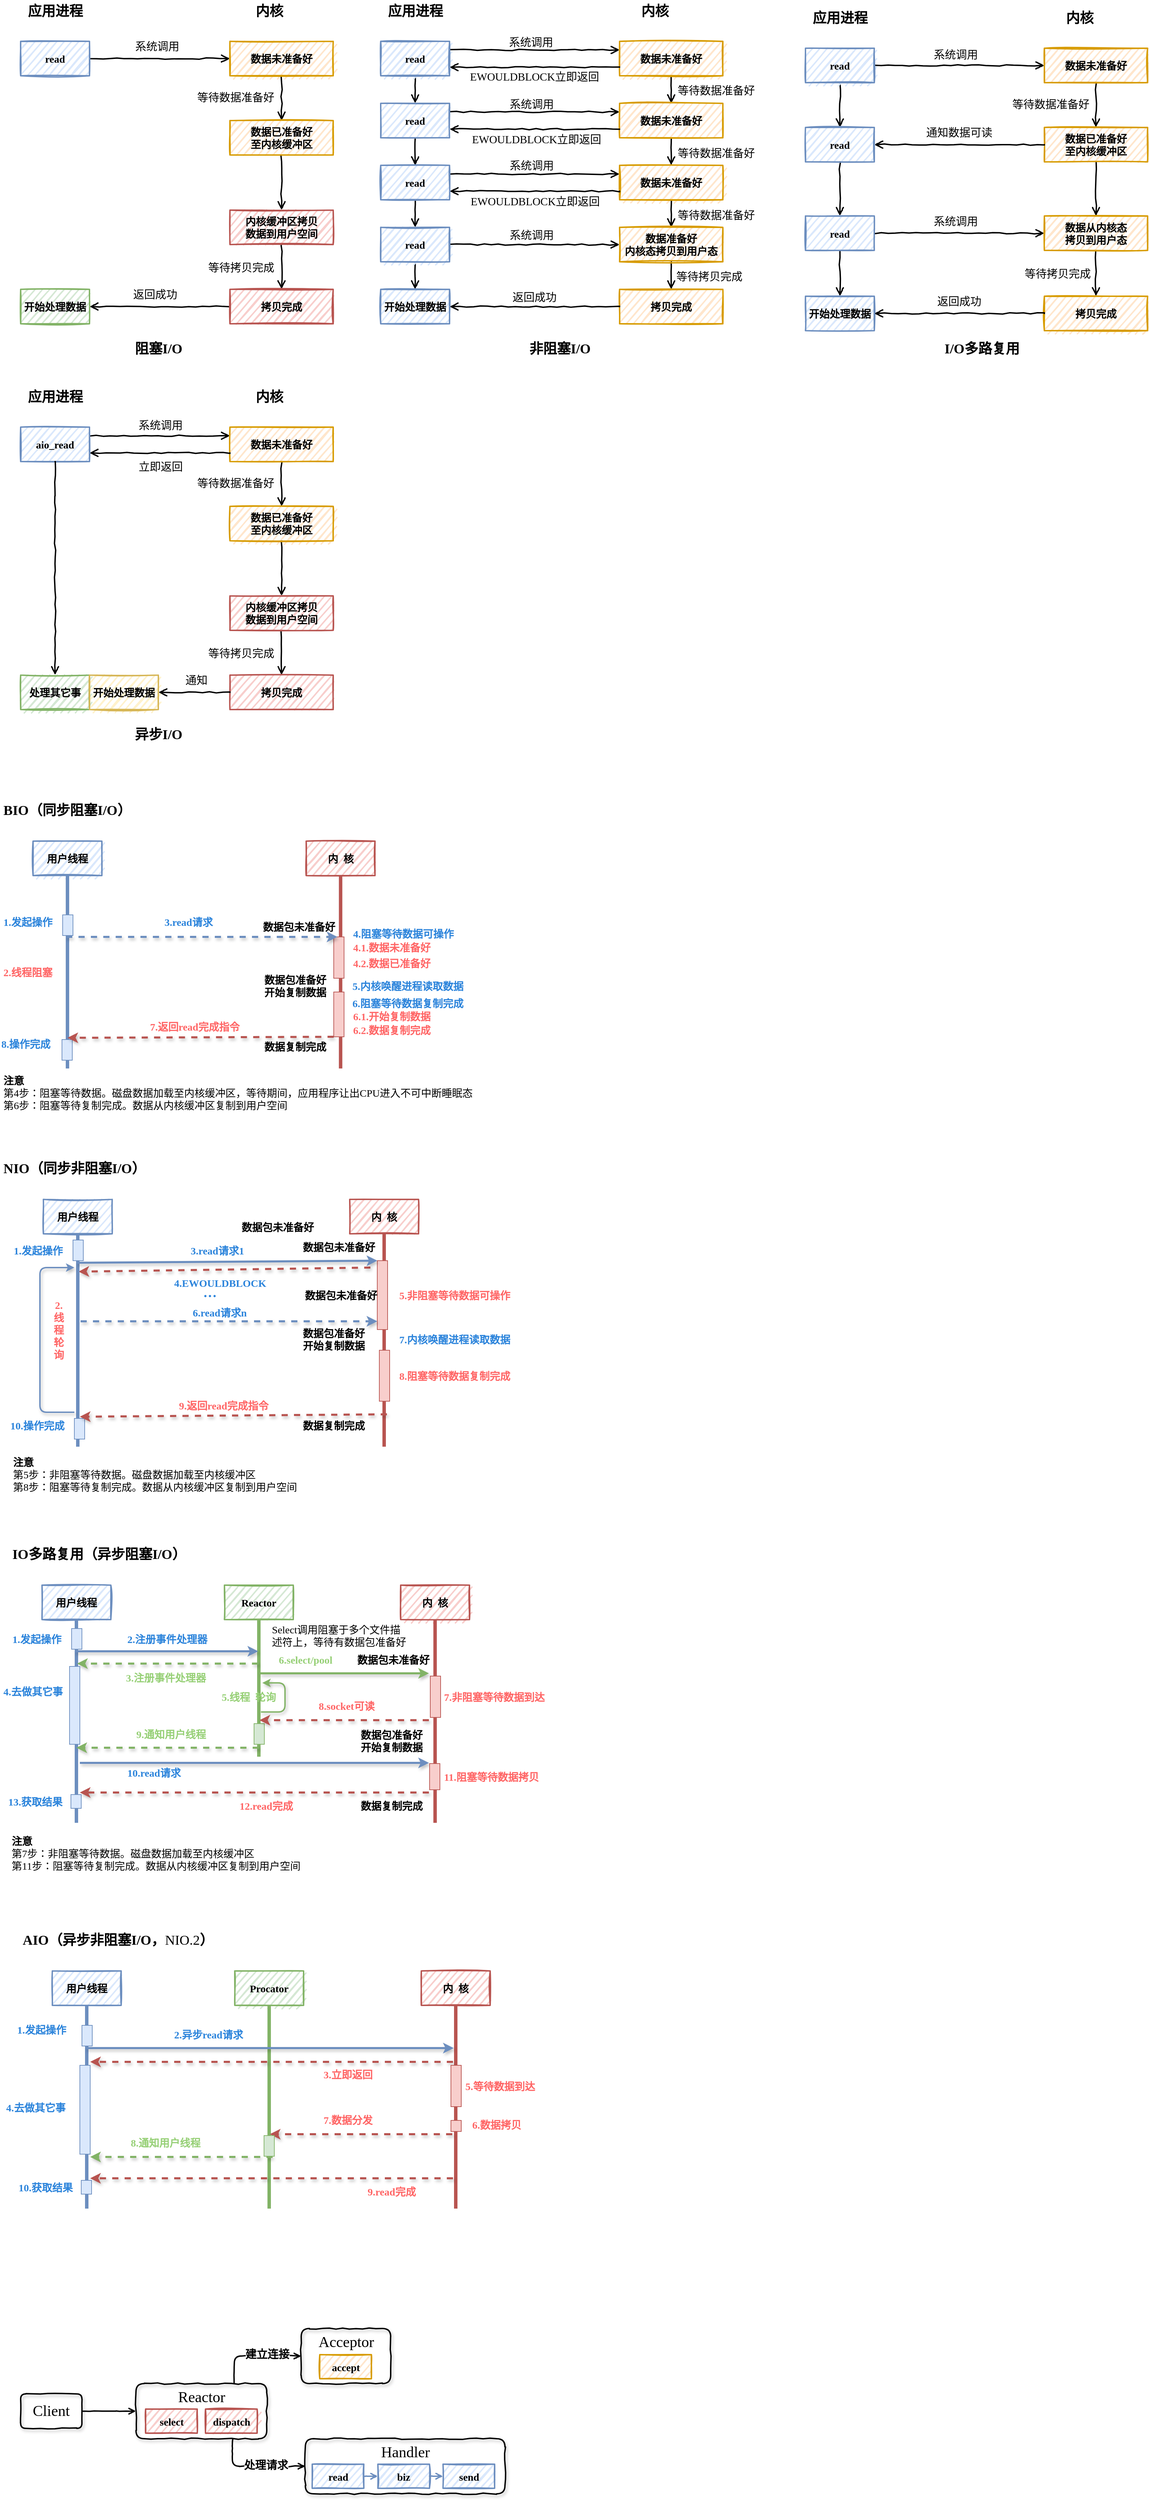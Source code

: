 <mxfile version="13.9.9" type="device"><diagram id="Cq_gNLRy-bl6J_tDuZPr" name="第 1 页"><mxGraphModel dx="1422" dy="1991" grid="1" gridSize="10" guides="1" tooltips="1" connect="1" arrows="1" fold="1" page="1" pageScale="1" pageWidth="827" pageHeight="1169" math="0" shadow="0"><root><mxCell id="0"/><mxCell id="1" parent="0"/><mxCell id="unpY3wu0v5UBaiN2TQlh-24" value="Reactor" style="rounded=1;whiteSpace=wrap;html=1;shadow=1;labelBackgroundColor=none;comic=1;strokeWidth=2;fontFamily=Comic Sans MS;fontSize=22;verticalAlign=top;fillColor=none;" parent="1" vertex="1"><mxGeometry x="207.5" y="2340" width="190" height="80" as="geometry"/></mxCell><mxCell id="EQpKi8PujnHJKtlOPX6t-1" value="" style="group" parent="1" vertex="1" connectable="0"><mxGeometry x="13" y="1680" width="791" height="406" as="geometry"/></mxCell><mxCell id="EQpKi8PujnHJKtlOPX6t-2" value="&lt;b style=&quot;font-size: 15px&quot;&gt;用户线程&lt;/b&gt;" style="whiteSpace=wrap;html=1;fontFamily=Comic Sans MS;fontSize=15;strokeWidth=2;fillColor=#dae8fc;sketch=1;fillWeight=2;hachureGap=8;fillStyle=auto;strokeColor=#6c8ebf;" parent="EQpKi8PujnHJKtlOPX6t-1" vertex="1"><mxGeometry x="73" y="61" width="100" height="50" as="geometry"/></mxCell><mxCell id="EQpKi8PujnHJKtlOPX6t-3" value="&lt;b style=&quot;font-size: 15px&quot;&gt;Procator&lt;/b&gt;" style="whiteSpace=wrap;html=1;fontFamily=Comic Sans MS;fontSize=15;strokeWidth=2;fillColor=#d5e8d4;sketch=1;fillWeight=2;hachureGap=8;fillStyle=auto;strokeColor=#82b366;" parent="EQpKi8PujnHJKtlOPX6t-1" vertex="1"><mxGeometry x="338" y="61" width="100" height="50" as="geometry"/></mxCell><mxCell id="EQpKi8PujnHJKtlOPX6t-4" value="" style="line;strokeWidth=5;direction=south;html=1;labelBackgroundColor=none;fillColor=#dae8fc;fontFamily=Comic Sans MS;fontSize=17;align=left;strokeColor=#6c8ebf;" parent="EQpKi8PujnHJKtlOPX6t-1" vertex="1"><mxGeometry x="118" y="111" width="10" height="295" as="geometry"/></mxCell><mxCell id="EQpKi8PujnHJKtlOPX6t-5" value="" style="line;strokeWidth=5;direction=south;html=1;labelBackgroundColor=none;fillColor=#d5e8d4;fontFamily=Comic Sans MS;fontSize=17;align=left;strokeColor=#82b366;" parent="EQpKi8PujnHJKtlOPX6t-1" vertex="1"><mxGeometry x="383" y="111" width="10" height="295" as="geometry"/></mxCell><mxCell id="EQpKi8PujnHJKtlOPX6t-6" value="" style="rounded=0;whiteSpace=wrap;html=1;labelBackgroundColor=none;fillColor=#dae8fc;fontFamily=Lucida Console;fontSize=17;align=center;strokeColor=#6c8ebf;fontStyle=1" parent="EQpKi8PujnHJKtlOPX6t-1" vertex="1"><mxGeometry x="115" y="365" width="15" height="20" as="geometry"/></mxCell><mxCell id="EQpKi8PujnHJKtlOPX6t-7" value="2.异步read请求" style="text;html=1;align=left;verticalAlign=middle;resizable=0;points=[];autosize=1;fontSize=15;fontFamily=Comic Sans MS;fontStyle=1;rotation=0;fontColor=#2C84DB;" parent="EQpKi8PujnHJKtlOPX6t-1" vertex="1"><mxGeometry x="248" y="143" width="120" height="20" as="geometry"/></mxCell><mxCell id="EQpKi8PujnHJKtlOPX6t-8" value="9.read完成" style="text;html=1;align=left;verticalAlign=middle;resizable=0;points=[];autosize=1;fontSize=15;fontFamily=Comic Sans MS;fontStyle=1;rotation=0;fontColor=#FF6666;" parent="EQpKi8PujnHJKtlOPX6t-1" vertex="1"><mxGeometry x="529" y="371" width="90" height="20" as="geometry"/></mxCell><mxCell id="EQpKi8PujnHJKtlOPX6t-9" value="10.获取结果" style="text;html=1;align=left;verticalAlign=middle;resizable=0;points=[];autosize=1;fontSize=15;fontFamily=Comic Sans MS;fontStyle=1;rotation=0;fontColor=#2C84DB;" parent="EQpKi8PujnHJKtlOPX6t-1" vertex="1"><mxGeometry x="22" y="365" width="100" height="20" as="geometry"/></mxCell><mxCell id="EQpKi8PujnHJKtlOPX6t-10" value="AIO（异步非阻塞I/O，&lt;span style=&quot;font-weight: normal&quot;&gt;NIO.2&lt;/span&gt;）" style="text;html=1;align=left;verticalAlign=middle;resizable=0;points=[];autosize=1;fontSize=20;fontFamily=Comic Sans MS;fontStyle=1;rotation=0;" parent="EQpKi8PujnHJKtlOPX6t-1" vertex="1"><mxGeometry x="28" width="310" height="30" as="geometry"/></mxCell><mxCell id="EQpKi8PujnHJKtlOPX6t-11" value="&lt;b style=&quot;font-size: 15px&quot;&gt;内&amp;nbsp; 核&lt;/b&gt;" style="whiteSpace=wrap;html=1;fontFamily=Comic Sans MS;fontSize=15;strokeWidth=2;fillColor=#f8cecc;sketch=1;fillWeight=2;hachureGap=8;fillStyle=auto;strokeColor=#b85450;" parent="EQpKi8PujnHJKtlOPX6t-1" vertex="1"><mxGeometry x="609" y="61" width="100" height="50" as="geometry"/></mxCell><mxCell id="EQpKi8PujnHJKtlOPX6t-12" value="" style="line;strokeWidth=5;direction=south;html=1;labelBackgroundColor=none;fillColor=#f8cecc;fontFamily=Comic Sans MS;fontSize=17;align=left;strokeColor=#b85450;" parent="EQpKi8PujnHJKtlOPX6t-1" vertex="1"><mxGeometry x="654" y="111" width="10" height="295" as="geometry"/></mxCell><mxCell id="EQpKi8PujnHJKtlOPX6t-13" value="" style="endArrow=classic;html=1;shadow=1;dashed=1;strokeWidth=3;fontFamily=Lucida Console;fontSize=17;fontColor=#97D077;entryX=0.75;entryY=0.5;entryDx=0;entryDy=0;entryPerimeter=0;fillColor=#f8cecc;strokeColor=#b85450;align=center;fontStyle=1" parent="EQpKi8PujnHJKtlOPX6t-1" edge="1"><mxGeometry width="50" height="50" relative="1" as="geometry"><mxPoint x="655" y="362" as="sourcePoint"/><mxPoint x="128" y="362" as="targetPoint"/></mxGeometry></mxCell><mxCell id="EQpKi8PujnHJKtlOPX6t-14" value="6.数据拷贝" style="text;html=1;align=left;verticalAlign=middle;resizable=0;points=[];autosize=1;fontSize=15;fontFamily=Comic Sans MS;fontStyle=1;rotation=0;fontColor=#FF6666;" parent="EQpKi8PujnHJKtlOPX6t-1" vertex="1"><mxGeometry x="681" y="274" width="90" height="20" as="geometry"/></mxCell><mxCell id="EQpKi8PujnHJKtlOPX6t-15" value="" style="rounded=0;whiteSpace=wrap;html=1;labelBackgroundColor=none;fillColor=#dae8fc;fontFamily=Lucida Console;fontSize=17;align=center;strokeColor=#6c8ebf;fontStyle=1" parent="EQpKi8PujnHJKtlOPX6t-1" vertex="1"><mxGeometry x="113" y="198" width="15" height="129" as="geometry"/></mxCell><mxCell id="EQpKi8PujnHJKtlOPX6t-16" value="4.去做其它事" style="text;html=1;align=left;verticalAlign=middle;resizable=0;points=[];autosize=1;fontSize=15;fontFamily=Comic Sans MS;fontStyle=1;rotation=0;fontColor=#2C84DB;" parent="EQpKi8PujnHJKtlOPX6t-1" vertex="1"><mxGeometry x="4" y="248.5" width="110" height="20" as="geometry"/></mxCell><mxCell id="EQpKi8PujnHJKtlOPX6t-17" value="" style="endArrow=classic;html=1;shadow=1;strokeWidth=3;fontFamily=Lucida Console;fontSize=17;fontColor=#97D077;fillColor=#dae8fc;strokeColor=#6c8ebf;align=center;fontStyle=1" parent="EQpKi8PujnHJKtlOPX6t-1" edge="1"><mxGeometry width="50" height="50" relative="1" as="geometry"><mxPoint x="122" y="173" as="sourcePoint"/><mxPoint x="656" y="173" as="targetPoint"/></mxGeometry></mxCell><mxCell id="EQpKi8PujnHJKtlOPX6t-18" value="" style="endArrow=classic;html=1;shadow=1;dashed=1;strokeWidth=3;fontFamily=Lucida Console;fontSize=17;fontColor=#97D077;entryX=0.75;entryY=0.5;entryDx=0;entryDy=0;entryPerimeter=0;fillColor=#f8cecc;strokeColor=#b85450;align=center;fontStyle=1" parent="EQpKi8PujnHJKtlOPX6t-1" edge="1"><mxGeometry width="50" height="50" relative="1" as="geometry"><mxPoint x="655" y="193" as="sourcePoint"/><mxPoint x="128" y="193" as="targetPoint"/></mxGeometry></mxCell><mxCell id="EQpKi8PujnHJKtlOPX6t-19" value="" style="endArrow=classic;html=1;shadow=1;dashed=1;strokeWidth=3;fontFamily=Lucida Console;fontSize=17;fontColor=#97D077;entryX=0.75;entryY=0.5;entryDx=0;entryDy=0;entryPerimeter=0;exitX=0.75;exitY=0.5;exitDx=0;exitDy=0;exitPerimeter=0;fillColor=#d5e8d4;strokeColor=#82b366;align=center;fontStyle=1" parent="EQpKi8PujnHJKtlOPX6t-1" edge="1"><mxGeometry width="50" height="50" relative="1" as="geometry"><mxPoint x="393" y="331" as="sourcePoint"/><mxPoint x="128" y="331" as="targetPoint"/></mxGeometry></mxCell><mxCell id="EQpKi8PujnHJKtlOPX6t-20" value="" style="endArrow=classic;html=1;shadow=1;dashed=1;strokeWidth=3;fontFamily=Lucida Console;fontSize=17;fontColor=#97D077;entryX=0.75;entryY=0.5;entryDx=0;entryDy=0;entryPerimeter=0;exitX=0.75;exitY=0.5;exitDx=0;exitDy=0;exitPerimeter=0;fillColor=#f8cecc;strokeColor=#b85450;align=center;fontStyle=1" parent="EQpKi8PujnHJKtlOPX6t-1" edge="1"><mxGeometry width="50" height="50" relative="1" as="geometry"><mxPoint x="654" y="298" as="sourcePoint"/><mxPoint x="389" y="298" as="targetPoint"/></mxGeometry></mxCell><mxCell id="EQpKi8PujnHJKtlOPX6t-21" value="" style="rounded=0;whiteSpace=wrap;html=1;labelBackgroundColor=none;fillColor=#d5e8d4;fontFamily=Lucida Console;fontSize=17;align=center;strokeColor=#82b366;fontStyle=1" parent="EQpKi8PujnHJKtlOPX6t-1" vertex="1"><mxGeometry x="380.5" y="300" width="15" height="30" as="geometry"/></mxCell><mxCell id="EQpKi8PujnHJKtlOPX6t-22" value="" style="rounded=0;whiteSpace=wrap;html=1;labelBackgroundColor=none;fillColor=#dae8fc;fontFamily=Lucida Console;fontSize=17;align=center;strokeColor=#6c8ebf;fontStyle=1" parent="EQpKi8PujnHJKtlOPX6t-1" vertex="1"><mxGeometry x="116" y="140" width="15" height="30" as="geometry"/></mxCell><mxCell id="EQpKi8PujnHJKtlOPX6t-23" value="1.发起操作" style="text;html=1;align=left;verticalAlign=middle;resizable=0;points=[];autosize=1;fontSize=15;fontFamily=Comic Sans MS;fontStyle=1;rotation=0;fontColor=#2C84DB;" parent="EQpKi8PujnHJKtlOPX6t-1" vertex="1"><mxGeometry x="20" y="136" width="90" height="20" as="geometry"/></mxCell><mxCell id="EQpKi8PujnHJKtlOPX6t-24" value="" style="rounded=0;whiteSpace=wrap;html=1;labelBackgroundColor=none;fillColor=#f8cecc;fontFamily=Lucida Console;fontSize=17;align=center;strokeColor=#b85450;fontStyle=1" parent="EQpKi8PujnHJKtlOPX6t-1" vertex="1"><mxGeometry x="652" y="198" width="15" height="60" as="geometry"/></mxCell><mxCell id="EQpKi8PujnHJKtlOPX6t-25" value="" style="rounded=0;whiteSpace=wrap;html=1;labelBackgroundColor=none;fillColor=#f8cecc;fontFamily=Lucida Console;fontSize=17;align=center;strokeColor=#b85450;fontStyle=1" parent="EQpKi8PujnHJKtlOPX6t-1" vertex="1"><mxGeometry x="652" y="278" width="15" height="16" as="geometry"/></mxCell><mxCell id="EQpKi8PujnHJKtlOPX6t-26" value="5.等待数据到达" style="text;html=1;align=left;verticalAlign=middle;resizable=0;points=[];autosize=1;fontSize=15;fontFamily=Comic Sans MS;fontStyle=1;rotation=0;fontColor=#FF6666;" parent="EQpKi8PujnHJKtlOPX6t-1" vertex="1"><mxGeometry x="671" y="218" width="120" height="20" as="geometry"/></mxCell><mxCell id="EQpKi8PujnHJKtlOPX6t-27" value="8.通知用户线程" style="text;html=1;align=left;verticalAlign=middle;resizable=0;points=[];autosize=1;fontSize=15;fontFamily=Comic Sans MS;fontStyle=1;rotation=0;fontColor=#97D077;" parent="EQpKi8PujnHJKtlOPX6t-1" vertex="1"><mxGeometry x="185" y="300" width="120" height="20" as="geometry"/></mxCell><mxCell id="EQpKi8PujnHJKtlOPX6t-28" value="7.数据分发" style="text;html=1;align=left;verticalAlign=middle;resizable=0;points=[];autosize=1;fontSize=15;fontFamily=Comic Sans MS;fontStyle=1;rotation=0;fontColor=#FF6666;" parent="EQpKi8PujnHJKtlOPX6t-1" vertex="1"><mxGeometry x="465" y="267" width="90" height="20" as="geometry"/></mxCell><mxCell id="EQpKi8PujnHJKtlOPX6t-29" value="3.立即返回" style="text;html=1;align=left;verticalAlign=middle;resizable=0;points=[];autosize=1;fontSize=15;fontFamily=Comic Sans MS;fontStyle=1;rotation=0;fontColor=#FF6666;" parent="EQpKi8PujnHJKtlOPX6t-1" vertex="1"><mxGeometry x="465" y="201" width="90" height="20" as="geometry"/></mxCell><mxCell id="EQpKi8PujnHJKtlOPX6t-30" value="" style="group" parent="1" vertex="1" connectable="0"><mxGeometry x="10" y="40" width="703" height="456" as="geometry"/></mxCell><mxCell id="EQpKi8PujnHJKtlOPX6t-31" value="&lt;b style=&quot;font-size: 15px&quot;&gt;用户线程&lt;/b&gt;" style="whiteSpace=wrap;html=1;fontFamily=Comic Sans MS;fontSize=15;strokeWidth=2;fillColor=#dae8fc;sketch=1;fillWeight=2;hachureGap=8;fillStyle=auto;strokeColor=#6c8ebf;" parent="EQpKi8PujnHJKtlOPX6t-30" vertex="1"><mxGeometry x="48" y="61" width="100" height="50" as="geometry"/></mxCell><mxCell id="EQpKi8PujnHJKtlOPX6t-32" value="&lt;b style=&quot;font-size: 15px&quot;&gt;内&amp;nbsp; 核&lt;/b&gt;" style="whiteSpace=wrap;html=1;fontFamily=Comic Sans MS;fontSize=15;strokeWidth=2;fillColor=#f8cecc;sketch=1;fillWeight=2;hachureGap=8;fillStyle=auto;strokeColor=#b85450;" parent="EQpKi8PujnHJKtlOPX6t-30" vertex="1"><mxGeometry x="444.75" y="61" width="100" height="50" as="geometry"/></mxCell><mxCell id="EQpKi8PujnHJKtlOPX6t-33" value="" style="line;strokeWidth=5;direction=south;html=1;labelBackgroundColor=none;fillColor=#dae8fc;fontFamily=Comic Sans MS;fontSize=17;align=left;strokeColor=#6c8ebf;" parent="EQpKi8PujnHJKtlOPX6t-30" vertex="1"><mxGeometry x="93" y="111" width="10" height="280" as="geometry"/></mxCell><mxCell id="EQpKi8PujnHJKtlOPX6t-34" value="" style="line;strokeWidth=5;direction=south;html=1;labelBackgroundColor=none;fillColor=#f8cecc;fontFamily=Comic Sans MS;fontSize=17;align=left;strokeColor=#b85450;" parent="EQpKi8PujnHJKtlOPX6t-30" vertex="1"><mxGeometry x="489.75" y="111" width="10" height="280" as="geometry"/></mxCell><mxCell id="EQpKi8PujnHJKtlOPX6t-35" value="" style="rounded=0;whiteSpace=wrap;html=1;labelBackgroundColor=none;fillColor=#dae8fc;fontFamily=Lucida Console;fontSize=17;align=center;strokeColor=#6c8ebf;fontStyle=1" parent="EQpKi8PujnHJKtlOPX6t-30" vertex="1"><mxGeometry x="91" y="168" width="15" height="30" as="geometry"/></mxCell><mxCell id="EQpKi8PujnHJKtlOPX6t-36" value="" style="rounded=0;whiteSpace=wrap;html=1;labelBackgroundColor=none;fillColor=#f8cecc;fontFamily=Lucida Console;fontSize=17;align=center;strokeColor=#b85450;fontStyle=1" parent="EQpKi8PujnHJKtlOPX6t-30" vertex="1"><mxGeometry x="484.75" y="200" width="15" height="60" as="geometry"/></mxCell><mxCell id="EQpKi8PujnHJKtlOPX6t-37" value="" style="endArrow=classic;html=1;shadow=1;dashed=1;strokeWidth=3;fontFamily=Lucida Console;fontSize=17;fontColor=#97D077;fillColor=#dae8fc;strokeColor=#6c8ebf;align=center;fontStyle=1;" parent="EQpKi8PujnHJKtlOPX6t-30" edge="1"><mxGeometry x="3" width="50" height="50" as="geometry"><mxPoint x="96" y="200" as="sourcePoint"/><mxPoint x="490" y="200" as="targetPoint"/></mxGeometry></mxCell><mxCell id="EQpKi8PujnHJKtlOPX6t-38" value="" style="rounded=0;whiteSpace=wrap;html=1;labelBackgroundColor=none;fillColor=#f8cecc;fontFamily=Lucida Console;fontSize=17;align=center;strokeColor=#b85450;fontStyle=1" parent="EQpKi8PujnHJKtlOPX6t-30" vertex="1"><mxGeometry x="484.75" y="280" width="15" height="65" as="geometry"/></mxCell><mxCell id="EQpKi8PujnHJKtlOPX6t-39" value="" style="rounded=0;whiteSpace=wrap;html=1;labelBackgroundColor=none;fillColor=#dae8fc;fontFamily=Lucida Console;fontSize=17;align=center;strokeColor=#6c8ebf;fontStyle=1" parent="EQpKi8PujnHJKtlOPX6t-30" vertex="1"><mxGeometry x="90" y="349" width="15" height="30" as="geometry"/></mxCell><mxCell id="EQpKi8PujnHJKtlOPX6t-40" value="" style="endArrow=classic;html=1;shadow=1;dashed=1;strokeWidth=3;fontFamily=Lucida Console;fontSize=17;fontColor=#97D077;entryX=0.75;entryY=0.5;entryDx=0;entryDy=0;entryPerimeter=0;fillColor=#f8cecc;strokeColor=#b85450;align=center;fontStyle=1;exitX=0;exitY=1;exitDx=0;exitDy=0;" parent="EQpKi8PujnHJKtlOPX6t-30" source="EQpKi8PujnHJKtlOPX6t-38" edge="1"><mxGeometry x="3" width="50" height="50" as="geometry"><mxPoint x="485" y="347" as="sourcePoint"/><mxPoint x="98" y="346.5" as="targetPoint"/></mxGeometry></mxCell><mxCell id="EQpKi8PujnHJKtlOPX6t-41" value="3.read请求" style="text;html=1;align=left;verticalAlign=middle;resizable=0;points=[];autosize=1;fontSize=15;fontFamily=Comic Sans MS;fontStyle=1;rotation=0;fontColor=#2C84DB;" parent="EQpKi8PujnHJKtlOPX6t-30" vertex="1"><mxGeometry x="236.5" y="168" width="90" height="20" as="geometry"/></mxCell><mxCell id="EQpKi8PujnHJKtlOPX6t-42" value="7.返回read完成指令" style="text;html=1;align=left;verticalAlign=middle;resizable=0;points=[];autosize=1;fontSize=15;fontFamily=Comic Sans MS;fontStyle=1;rotation=0;fontColor=#FF6666;" parent="EQpKi8PujnHJKtlOPX6t-30" vertex="1"><mxGeometry x="216.12" y="320" width="150" height="20" as="geometry"/></mxCell><mxCell id="EQpKi8PujnHJKtlOPX6t-43" value="4.1.数据未准备好" style="text;html=1;align=left;verticalAlign=middle;resizable=0;points=[];autosize=1;fontSize=15;fontFamily=Comic Sans MS;fontStyle=1;rotation=0;fontColor=#FF6666;" parent="EQpKi8PujnHJKtlOPX6t-30" vertex="1"><mxGeometry x="510.5" y="205" width="140" height="20" as="geometry"/></mxCell><mxCell id="EQpKi8PujnHJKtlOPX6t-44" value="6.1.开始复制数据" style="text;html=1;align=left;verticalAlign=middle;resizable=0;points=[];autosize=1;fontSize=15;fontFamily=Comic Sans MS;fontStyle=1;rotation=0;fontColor=#FF6666;" parent="EQpKi8PujnHJKtlOPX6t-30" vertex="1"><mxGeometry x="510.5" y="305" width="140" height="20" as="geometry"/></mxCell><mxCell id="EQpKi8PujnHJKtlOPX6t-45" value="1.发起操作" style="text;html=1;align=left;verticalAlign=middle;resizable=0;points=[];autosize=1;fontSize=15;fontFamily=Comic Sans MS;fontStyle=1;rotation=0;fontColor=#2C84DB;" parent="EQpKi8PujnHJKtlOPX6t-30" vertex="1"><mxGeometry x="3" y="168" width="90" height="20" as="geometry"/></mxCell><mxCell id="EQpKi8PujnHJKtlOPX6t-46" value="2.线程阻塞" style="text;html=1;align=left;verticalAlign=middle;resizable=0;points=[];autosize=1;fontSize=15;fontFamily=Comic Sans MS;fontStyle=1;rotation=0;fontColor=#FF6666;" parent="EQpKi8PujnHJKtlOPX6t-30" vertex="1"><mxGeometry x="3" y="241" width="90" height="20" as="geometry"/></mxCell><mxCell id="EQpKi8PujnHJKtlOPX6t-47" value="8.操作完成" style="text;html=1;align=left;verticalAlign=middle;resizable=0;points=[];autosize=1;fontSize=15;fontFamily=Comic Sans MS;fontStyle=1;rotation=0;fontColor=#2C84DB;" parent="EQpKi8PujnHJKtlOPX6t-30" vertex="1"><mxGeometry y="345" width="90" height="20" as="geometry"/></mxCell><mxCell id="EQpKi8PujnHJKtlOPX6t-48" value="BIO（同步阻塞I/O）" style="text;html=1;align=left;verticalAlign=middle;resizable=0;points=[];autosize=1;fontSize=20;fontFamily=Comic Sans MS;fontStyle=1;rotation=0;" parent="EQpKi8PujnHJKtlOPX6t-30" vertex="1"><mxGeometry x="3" width="210" height="30" as="geometry"/></mxCell><mxCell id="EQpKi8PujnHJKtlOPX6t-49" value="4.2.数据已准备好" style="text;html=1;align=left;verticalAlign=middle;resizable=0;points=[];autosize=1;fontSize=15;fontFamily=Comic Sans MS;fontStyle=1;rotation=0;fontColor=#FF6666;" parent="EQpKi8PujnHJKtlOPX6t-30" vertex="1"><mxGeometry x="510.5" y="228" width="140" height="20" as="geometry"/></mxCell><mxCell id="EQpKi8PujnHJKtlOPX6t-50" value="6.2.数据复制完成" style="text;html=1;align=left;verticalAlign=middle;resizable=0;points=[];autosize=1;fontSize=15;fontFamily=Comic Sans MS;fontStyle=1;rotation=0;fontColor=#FF6666;" parent="EQpKi8PujnHJKtlOPX6t-30" vertex="1"><mxGeometry x="510.5" y="325" width="140" height="20" as="geometry"/></mxCell><mxCell id="EQpKi8PujnHJKtlOPX6t-51" value="4.阻塞等待数据可操作" style="text;html=1;align=left;verticalAlign=middle;resizable=0;points=[];autosize=1;fontSize=15;fontFamily=Comic Sans MS;fontStyle=1;rotation=0;fontColor=#2C84DB;" parent="EQpKi8PujnHJKtlOPX6t-30" vertex="1"><mxGeometry x="510.5" y="185" width="170" height="20" as="geometry"/></mxCell><mxCell id="EQpKi8PujnHJKtlOPX6t-52" value="5.内核唤醒进程读取数据" style="text;html=1;align=left;verticalAlign=middle;resizable=0;points=[];autosize=1;fontSize=15;fontFamily=Comic Sans MS;fontStyle=1;rotation=0;fontColor=#2C84DB;" parent="EQpKi8PujnHJKtlOPX6t-30" vertex="1"><mxGeometry x="509.75" y="261" width="180" height="20" as="geometry"/></mxCell><mxCell id="EQpKi8PujnHJKtlOPX6t-53" value="6.阻塞等待数据复制完成" style="text;html=1;align=left;verticalAlign=middle;resizable=0;points=[];autosize=1;fontSize=15;fontFamily=Comic Sans MS;fontStyle=1;rotation=0;fontColor=#2C84DB;" parent="EQpKi8PujnHJKtlOPX6t-30" vertex="1"><mxGeometry x="509.75" y="286" width="180" height="20" as="geometry"/></mxCell><mxCell id="EQpKi8PujnHJKtlOPX6t-54" value="注意&lt;br&gt;&lt;span style=&quot;font-weight: normal&quot;&gt;第4步：阻塞等待数据。磁盘数据加载至内核缓冲区，等待期间，应用程序让出CPU进入不可中断睡眠态&lt;/span&gt;&lt;br&gt;&lt;span style=&quot;font-weight: normal&quot;&gt;第6步：阻塞等待复制完成。数据从内核缓冲区复制到用户空间&lt;/span&gt;" style="text;html=1;align=left;verticalAlign=middle;resizable=0;points=[];autosize=1;fontSize=15;fontFamily=Comic Sans MS;fontStyle=1;rotation=0;" parent="EQpKi8PujnHJKtlOPX6t-30" vertex="1"><mxGeometry x="3" y="396" width="700" height="60" as="geometry"/></mxCell><mxCell id="EQpKi8PujnHJKtlOPX6t-55" value="数据包准备好&lt;br&gt;开始复制数据" style="text;html=1;align=left;verticalAlign=middle;resizable=0;points=[];autosize=1;fontSize=15;fontFamily=Comic Sans MS;fontStyle=1;rotation=0;" parent="EQpKi8PujnHJKtlOPX6t-30" vertex="1"><mxGeometry x="382" y="251" width="110" height="40" as="geometry"/></mxCell><mxCell id="EQpKi8PujnHJKtlOPX6t-56" value="数据包未准备好" style="text;html=1;align=left;verticalAlign=middle;resizable=0;points=[];autosize=1;fontSize=15;fontFamily=Comic Sans MS;fontStyle=1;rotation=0;" parent="EQpKi8PujnHJKtlOPX6t-30" vertex="1"><mxGeometry x="379.75" y="175" width="120" height="20" as="geometry"/></mxCell><mxCell id="EQpKi8PujnHJKtlOPX6t-57" value="数据复制完成" style="text;html=1;align=left;verticalAlign=middle;resizable=0;points=[];autosize=1;fontSize=15;fontFamily=Comic Sans MS;fontStyle=1;rotation=0;" parent="EQpKi8PujnHJKtlOPX6t-30" vertex="1"><mxGeometry x="382" y="349" width="110" height="20" as="geometry"/></mxCell><mxCell id="EQpKi8PujnHJKtlOPX6t-58" value="" style="group" parent="1" vertex="1" connectable="0"><mxGeometry x="13" y="560" width="755" height="490" as="geometry"/></mxCell><mxCell id="EQpKi8PujnHJKtlOPX6t-59" value="&lt;b style=&quot;font-size: 15px&quot;&gt;内&amp;nbsp; 核&lt;/b&gt;" style="whiteSpace=wrap;html=1;fontFamily=Comic Sans MS;fontSize=15;strokeWidth=2;fillColor=#f8cecc;sketch=1;fillWeight=2;hachureGap=8;fillStyle=auto;strokeColor=#b85450;" parent="EQpKi8PujnHJKtlOPX6t-58" vertex="1"><mxGeometry x="505" y="61" width="100" height="50" as="geometry"/></mxCell><mxCell id="EQpKi8PujnHJKtlOPX6t-60" value="" style="line;strokeWidth=5;direction=south;html=1;labelBackgroundColor=none;fillColor=#f8cecc;fontFamily=Comic Sans MS;fontSize=17;align=left;strokeColor=#b85450;" parent="EQpKi8PujnHJKtlOPX6t-58" vertex="1"><mxGeometry x="550" y="111" width="10" height="309" as="geometry"/></mxCell><mxCell id="EQpKi8PujnHJKtlOPX6t-61" value="" style="rounded=0;whiteSpace=wrap;html=1;labelBackgroundColor=none;fillColor=#f8cecc;fontFamily=Lucida Console;fontSize=17;align=center;strokeColor=#b85450;fontStyle=1" parent="EQpKi8PujnHJKtlOPX6t-58" vertex="1"><mxGeometry x="545" y="150" width="15" height="100" as="geometry"/></mxCell><mxCell id="EQpKi8PujnHJKtlOPX6t-62" value="" style="rounded=0;whiteSpace=wrap;html=1;labelBackgroundColor=none;fillColor=#f8cecc;fontFamily=Lucida Console;fontSize=17;align=center;strokeColor=#b85450;fontStyle=1" parent="EQpKi8PujnHJKtlOPX6t-58" vertex="1"><mxGeometry x="548" y="280" width="15" height="74" as="geometry"/></mxCell><mxCell id="EQpKi8PujnHJKtlOPX6t-63" value="5.非阻塞等待数据可操作" style="text;html=1;align=left;verticalAlign=middle;resizable=0;points=[];autosize=1;fontSize=15;fontFamily=Comic Sans MS;fontStyle=1;rotation=0;fontColor=#FF6666;" parent="EQpKi8PujnHJKtlOPX6t-58" vertex="1"><mxGeometry x="575" y="190" width="180" height="20" as="geometry"/></mxCell><mxCell id="EQpKi8PujnHJKtlOPX6t-64" value="8.阻塞等待数据复制完成" style="text;html=1;align=left;verticalAlign=middle;resizable=0;points=[];autosize=1;fontSize=15;fontFamily=Comic Sans MS;fontStyle=1;rotation=0;fontColor=#FF6666;" parent="EQpKi8PujnHJKtlOPX6t-58" vertex="1"><mxGeometry x="575" y="307" width="180" height="20" as="geometry"/></mxCell><mxCell id="EQpKi8PujnHJKtlOPX6t-65" value="" style="endArrow=classic;html=1;shadow=1;dashed=1;strokeWidth=3;fontFamily=Lucida Console;fontSize=17;fontColor=#97D077;fillColor=#f8cecc;strokeColor=#b85450;align=center;fontStyle=1;entryX=0.321;entryY=0.4;entryDx=0;entryDy=0;entryPerimeter=0;" parent="EQpKi8PujnHJKtlOPX6t-58" edge="1"><mxGeometry width="50" height="50" relative="1" as="geometry"><mxPoint x="535" y="160" as="sourcePoint"/><mxPoint x="111" y="165.88" as="targetPoint"/></mxGeometry></mxCell><mxCell id="EQpKi8PujnHJKtlOPX6t-66" value="&lt;b style=&quot;font-size: 15px&quot;&gt;用户线程&lt;/b&gt;" style="whiteSpace=wrap;html=1;fontFamily=Comic Sans MS;fontSize=15;strokeWidth=2;fillColor=#dae8fc;sketch=1;fillWeight=2;hachureGap=8;fillStyle=auto;strokeColor=#6c8ebf;" parent="EQpKi8PujnHJKtlOPX6t-58" vertex="1"><mxGeometry x="60" y="61" width="100" height="50" as="geometry"/></mxCell><mxCell id="EQpKi8PujnHJKtlOPX6t-67" value="" style="line;strokeWidth=5;direction=south;html=1;labelBackgroundColor=none;fillColor=#dae8fc;fontFamily=Comic Sans MS;fontSize=17;align=left;strokeColor=#6c8ebf;" parent="EQpKi8PujnHJKtlOPX6t-58" vertex="1"><mxGeometry x="105" y="111" width="10" height="309" as="geometry"/></mxCell><mxCell id="EQpKi8PujnHJKtlOPX6t-68" value="" style="rounded=0;whiteSpace=wrap;html=1;labelBackgroundColor=none;fillColor=#dae8fc;fontFamily=Lucida Console;fontSize=17;align=center;strokeColor=#6c8ebf;fontStyle=1" parent="EQpKi8PujnHJKtlOPX6t-58" vertex="1"><mxGeometry x="103" y="120" width="15" height="30" as="geometry"/></mxCell><mxCell id="EQpKi8PujnHJKtlOPX6t-69" value="" style="endArrow=classic;html=1;shadow=1;strokeWidth=3;fontFamily=Lucida Console;fontSize=17;fontColor=#97D077;fillColor=#dae8fc;strokeColor=#6c8ebf;align=center;fontStyle=1;entryX=0;entryY=0;entryDx=0;entryDy=0;" parent="EQpKi8PujnHJKtlOPX6t-58" target="EQpKi8PujnHJKtlOPX6t-61" edge="1"><mxGeometry x="15" y="-30" width="50" height="50" as="geometry"><mxPoint x="108" y="153" as="sourcePoint"/><mxPoint x="535" y="151" as="targetPoint"/></mxGeometry></mxCell><mxCell id="EQpKi8PujnHJKtlOPX6t-70" value="" style="rounded=0;whiteSpace=wrap;html=1;labelBackgroundColor=none;fillColor=#dae8fc;fontFamily=Lucida Console;fontSize=17;align=center;strokeColor=#6c8ebf;fontStyle=1" parent="EQpKi8PujnHJKtlOPX6t-58" vertex="1"><mxGeometry x="105" y="379" width="15" height="30" as="geometry"/></mxCell><mxCell id="EQpKi8PujnHJKtlOPX6t-71" value="" style="endArrow=classic;html=1;shadow=1;dashed=1;strokeWidth=3;fontFamily=Lucida Console;fontSize=17;fontColor=#97D077;entryX=0.75;entryY=0.5;entryDx=0;entryDy=0;entryPerimeter=0;fillColor=#f8cecc;strokeColor=#b85450;align=center;fontStyle=1" parent="EQpKi8PujnHJKtlOPX6t-58" edge="1"><mxGeometry x="18" y="43" width="50" height="50" as="geometry"><mxPoint x="559" y="373" as="sourcePoint"/><mxPoint x="113" y="376.5" as="targetPoint"/></mxGeometry></mxCell><mxCell id="EQpKi8PujnHJKtlOPX6t-72" value="3.read请求1" style="text;html=1;align=left;verticalAlign=middle;resizable=0;points=[];autosize=1;fontSize=15;fontFamily=Comic Sans MS;fontStyle=1;rotation=0;fontColor=#2C84DB;" parent="EQpKi8PujnHJKtlOPX6t-58" vertex="1"><mxGeometry x="271.5" y="125" width="100" height="20" as="geometry"/></mxCell><mxCell id="EQpKi8PujnHJKtlOPX6t-73" value="1.发起操作" style="text;html=1;align=left;verticalAlign=middle;resizable=0;points=[];autosize=1;fontSize=15;fontFamily=Comic Sans MS;fontStyle=1;rotation=0;fontColor=#2C84DB;" parent="EQpKi8PujnHJKtlOPX6t-58" vertex="1"><mxGeometry x="15" y="125" width="90" height="20" as="geometry"/></mxCell><mxCell id="EQpKi8PujnHJKtlOPX6t-74" value="2.&lt;br&gt;线&lt;br&gt;程&lt;br&gt;轮&lt;br&gt;询" style="text;html=1;align=center;verticalAlign=middle;resizable=0;points=[];autosize=1;fontSize=15;fontFamily=Comic Sans MS;fontStyle=1;rotation=0;fontColor=#FF6666;" parent="EQpKi8PujnHJKtlOPX6t-58" vertex="1"><mxGeometry x="66.88" y="200" width="30" height="100" as="geometry"/></mxCell><mxCell id="EQpKi8PujnHJKtlOPX6t-75" value="10.操作完成" style="text;html=1;align=left;verticalAlign=middle;resizable=0;points=[];autosize=1;fontSize=15;fontFamily=Comic Sans MS;fontStyle=1;rotation=0;fontColor=#2C84DB;" parent="EQpKi8PujnHJKtlOPX6t-58" vertex="1"><mxGeometry x="10" y="379" width="100" height="20" as="geometry"/></mxCell><mxCell id="EQpKi8PujnHJKtlOPX6t-76" value="NIO（同步非阻塞I/O）" style="text;html=1;align=left;verticalAlign=middle;resizable=0;points=[];autosize=1;fontSize=20;fontFamily=Comic Sans MS;fontStyle=1;rotation=0;" parent="EQpKi8PujnHJKtlOPX6t-58" vertex="1"><mxGeometry width="240" height="30" as="geometry"/></mxCell><mxCell id="EQpKi8PujnHJKtlOPX6t-77" value="" style="edgeStyle=elbowEdgeStyle;elbow=horizontal;endArrow=classic;html=1;shadow=1;strokeWidth=2;fontFamily=Lucida Console;fontSize=17;fontColor=#2C84DB;align=center;fillColor=#dae8fc;strokeColor=#6c8ebf;" parent="EQpKi8PujnHJKtlOPX6t-58" edge="1"><mxGeometry x="28" y="43" width="50" height="50" as="geometry"><mxPoint x="105" y="370" as="sourcePoint"/><mxPoint x="105" y="160" as="targetPoint"/><Array as="points"><mxPoint x="55" y="230"/><mxPoint x="158" y="303"/></Array></mxGeometry></mxCell><mxCell id="EQpKi8PujnHJKtlOPX6t-78" value="4.EWOULDBLOCK" style="text;html=1;align=left;verticalAlign=middle;resizable=0;points=[];autosize=1;fontSize=15;fontFamily=Comic Sans MS;fontStyle=1;rotation=0;fontColor=#2C84DB;" parent="EQpKi8PujnHJKtlOPX6t-58" vertex="1"><mxGeometry x="247.88" y="172" width="150" height="20" as="geometry"/></mxCell><mxCell id="EQpKi8PujnHJKtlOPX6t-79" value="&lt;font style=&quot;font-size: 20px&quot;&gt;···&lt;/font&gt;" style="text;html=1;align=left;verticalAlign=middle;resizable=0;points=[];autosize=1;fontSize=15;fontFamily=Comic Sans MS;fontStyle=1;rotation=0;fontColor=#2C84DB;" parent="EQpKi8PujnHJKtlOPX6t-58" vertex="1"><mxGeometry x="290" y="185" width="50" height="30" as="geometry"/></mxCell><mxCell id="EQpKi8PujnHJKtlOPX6t-80" value="数据包未准备好" style="text;html=1;align=left;verticalAlign=middle;resizable=0;points=[];autosize=1;fontSize=15;fontFamily=Comic Sans MS;fontStyle=1;rotation=0;" parent="EQpKi8PujnHJKtlOPX6t-58" vertex="1"><mxGeometry x="346.38" y="91" width="120" height="20" as="geometry"/></mxCell><mxCell id="EQpKi8PujnHJKtlOPX6t-81" value="" style="endArrow=classic;html=1;shadow=1;strokeWidth=3;fontFamily=Lucida Console;fontSize=17;fontColor=#97D077;exitX=0.75;exitY=0.5;exitDx=0;exitDy=0;exitPerimeter=0;fillColor=#dae8fc;strokeColor=#6c8ebf;align=center;fontStyle=1;dashed=1;" parent="EQpKi8PujnHJKtlOPX6t-58" edge="1"><mxGeometry x="19" y="-75.75" width="50" height="50" as="geometry"><mxPoint x="114" y="238" as="sourcePoint"/><mxPoint x="545" y="238" as="targetPoint"/></mxGeometry></mxCell><mxCell id="EQpKi8PujnHJKtlOPX6t-82" value="6.read请求n" style="text;html=1;align=left;verticalAlign=middle;resizable=0;points=[];autosize=1;fontSize=15;fontFamily=Comic Sans MS;fontStyle=1;rotation=0;fontColor=#2C84DB;" parent="EQpKi8PujnHJKtlOPX6t-58" vertex="1"><mxGeometry x="275" y="215" width="100" height="20" as="geometry"/></mxCell><mxCell id="EQpKi8PujnHJKtlOPX6t-83" value="数据包准备好&lt;br&gt;开始复制数据" style="text;html=1;align=left;verticalAlign=middle;resizable=0;points=[];autosize=1;fontSize=15;fontFamily=Comic Sans MS;fontStyle=1;rotation=0;" parent="EQpKi8PujnHJKtlOPX6t-58" vertex="1"><mxGeometry x="435" y="244" width="110" height="40" as="geometry"/></mxCell><mxCell id="EQpKi8PujnHJKtlOPX6t-84" value="数据包未准备好" style="text;html=1;align=left;verticalAlign=middle;resizable=0;points=[];autosize=1;fontSize=15;fontFamily=Comic Sans MS;fontStyle=1;rotation=0;" parent="EQpKi8PujnHJKtlOPX6t-58" vertex="1"><mxGeometry x="435" y="120" width="120" height="20" as="geometry"/></mxCell><mxCell id="EQpKi8PujnHJKtlOPX6t-85" value="数据包未准备好" style="text;html=1;align=left;verticalAlign=middle;resizable=0;points=[];autosize=1;fontSize=15;fontFamily=Comic Sans MS;fontStyle=1;rotation=0;" parent="EQpKi8PujnHJKtlOPX6t-58" vertex="1"><mxGeometry x="438.38" y="190" width="120" height="20" as="geometry"/></mxCell><mxCell id="EQpKi8PujnHJKtlOPX6t-86" value="数据复制完成" style="text;html=1;align=left;verticalAlign=middle;resizable=0;points=[];autosize=1;fontSize=15;fontFamily=Comic Sans MS;fontStyle=1;rotation=0;" parent="EQpKi8PujnHJKtlOPX6t-58" vertex="1"><mxGeometry x="435" y="379" width="110" height="20" as="geometry"/></mxCell><mxCell id="EQpKi8PujnHJKtlOPX6t-87" value="7.内核唤醒进程读取数据" style="text;html=1;align=left;verticalAlign=middle;resizable=0;points=[];autosize=1;fontSize=15;fontFamily=Comic Sans MS;fontStyle=1;rotation=0;fontColor=#2C84DB;" parent="EQpKi8PujnHJKtlOPX6t-58" vertex="1"><mxGeometry x="575" y="254" width="180" height="20" as="geometry"/></mxCell><mxCell id="EQpKi8PujnHJKtlOPX6t-88" value="9.返回read完成指令" style="text;html=1;align=left;verticalAlign=middle;resizable=0;points=[];autosize=1;fontSize=15;fontFamily=Comic Sans MS;fontStyle=1;rotation=0;fontColor=#FF6666;" parent="EQpKi8PujnHJKtlOPX6t-58" vertex="1"><mxGeometry x="255.25" y="350" width="150" height="20" as="geometry"/></mxCell><mxCell id="EQpKi8PujnHJKtlOPX6t-89" value="注意&lt;br&gt;&lt;span style=&quot;font-weight: normal&quot;&gt;第5步：非阻塞等待数据。磁盘数据加载至内核缓冲区&lt;/span&gt;&lt;br&gt;&lt;span style=&quot;font-weight: normal&quot;&gt;第8步：阻塞等待复制完成。数据从内核缓冲区复制到用户空间&lt;/span&gt;" style="text;html=1;align=left;verticalAlign=middle;resizable=0;points=[];autosize=1;fontSize=15;fontFamily=Comic Sans MS;fontStyle=1;rotation=0;" parent="EQpKi8PujnHJKtlOPX6t-58" vertex="1"><mxGeometry x="14" y="430" width="430" height="60" as="geometry"/></mxCell><mxCell id="EQpKi8PujnHJKtlOPX6t-92" value="&lt;b style=&quot;font-size: 15px&quot;&gt;用户线程&lt;/b&gt;" style="whiteSpace=wrap;html=1;fontFamily=Comic Sans MS;fontSize=15;strokeWidth=2;fillColor=#dae8fc;sketch=1;fillWeight=2;hachureGap=8;fillStyle=auto;strokeColor=#6c8ebf;" parent="1" vertex="1"><mxGeometry x="71" y="1181" width="100" height="50" as="geometry"/></mxCell><mxCell id="EQpKi8PujnHJKtlOPX6t-93" value="&lt;b style=&quot;font-size: 15px&quot;&gt;Reactor&lt;/b&gt;" style="whiteSpace=wrap;html=1;fontFamily=Comic Sans MS;fontSize=15;strokeWidth=2;fillColor=#d5e8d4;sketch=1;fillWeight=2;hachureGap=8;fillStyle=auto;strokeColor=#82b366;" parent="1" vertex="1"><mxGeometry x="336" y="1181" width="100" height="50" as="geometry"/></mxCell><mxCell id="EQpKi8PujnHJKtlOPX6t-94" value="" style="line;strokeWidth=5;direction=south;html=1;labelBackgroundColor=none;fillColor=#dae8fc;fontFamily=Comic Sans MS;fontSize=17;align=left;strokeColor=#6c8ebf;" parent="1" vertex="1"><mxGeometry x="116" y="1231" width="10" height="295" as="geometry"/></mxCell><mxCell id="EQpKi8PujnHJKtlOPX6t-95" value="" style="line;strokeWidth=5;direction=south;html=1;labelBackgroundColor=none;fillColor=#d5e8d4;fontFamily=Comic Sans MS;fontSize=17;align=left;strokeColor=#82b366;" parent="1" vertex="1"><mxGeometry x="381" y="1231" width="10" height="199" as="geometry"/></mxCell><mxCell id="EQpKi8PujnHJKtlOPX6t-96" value="" style="rounded=0;whiteSpace=wrap;html=1;labelBackgroundColor=none;fillColor=#dae8fc;fontFamily=Lucida Console;fontSize=17;align=center;strokeColor=#6c8ebf;fontStyle=1" parent="1" vertex="1"><mxGeometry x="114" y="1244" width="15" height="30" as="geometry"/></mxCell><mxCell id="EQpKi8PujnHJKtlOPX6t-97" value="" style="endArrow=classic;html=1;shadow=1;strokeWidth=3;fontFamily=Lucida Console;fontSize=17;fontColor=#97D077;fillColor=#dae8fc;strokeColor=#6c8ebf;align=center;fontStyle=1;" parent="1" edge="1"><mxGeometry width="50" height="50" relative="1" as="geometry"><mxPoint x="119" y="1277" as="sourcePoint"/><mxPoint x="385" y="1277" as="targetPoint"/></mxGeometry></mxCell><mxCell id="EQpKi8PujnHJKtlOPX6t-98" value="" style="rounded=0;whiteSpace=wrap;html=1;labelBackgroundColor=none;fillColor=#d5e8d4;fontFamily=Lucida Console;fontSize=17;align=center;strokeColor=#82b366;fontStyle=1" parent="1" vertex="1"><mxGeometry x="379" y="1382" width="15" height="30" as="geometry"/></mxCell><mxCell id="EQpKi8PujnHJKtlOPX6t-99" value="" style="rounded=0;whiteSpace=wrap;html=1;labelBackgroundColor=none;fillColor=#dae8fc;fontFamily=Lucida Console;fontSize=17;align=center;strokeColor=#6c8ebf;fontStyle=1" parent="1" vertex="1"><mxGeometry x="113" y="1485" width="15" height="20" as="geometry"/></mxCell><mxCell id="EQpKi8PujnHJKtlOPX6t-100" value="" style="endArrow=classic;html=1;shadow=1;dashed=1;strokeWidth=3;fontFamily=Lucida Console;fontSize=17;fontColor=#97D077;entryX=0.75;entryY=0.5;entryDx=0;entryDy=0;entryPerimeter=0;exitX=0.75;exitY=0.5;exitDx=0;exitDy=0;exitPerimeter=0;fillColor=#d5e8d4;strokeColor=#82b366;align=center;fontStyle=1" parent="1" edge="1"><mxGeometry width="50" height="50" relative="1" as="geometry"><mxPoint x="386" y="1417" as="sourcePoint"/><mxPoint x="121" y="1417" as="targetPoint"/></mxGeometry></mxCell><mxCell id="EQpKi8PujnHJKtlOPX6t-101" value="2.注册事件处理器" style="text;html=1;align=left;verticalAlign=middle;resizable=0;points=[];autosize=1;fontSize=15;fontFamily=Comic Sans MS;fontStyle=1;rotation=0;fontColor=#2C84DB;" parent="1" vertex="1"><mxGeometry x="193" y="1249" width="140" height="20" as="geometry"/></mxCell><mxCell id="EQpKi8PujnHJKtlOPX6t-102" value="12.read完成" style="text;html=1;align=left;verticalAlign=middle;resizable=0;points=[];autosize=1;fontSize=15;fontFamily=Comic Sans MS;fontStyle=1;rotation=0;fontColor=#FF6666;" parent="1" vertex="1"><mxGeometry x="356" y="1491" width="100" height="20" as="geometry"/></mxCell><mxCell id="EQpKi8PujnHJKtlOPX6t-103" value="1.发起操作" style="text;html=1;align=left;verticalAlign=middle;resizable=0;points=[];autosize=1;fontSize=15;fontFamily=Comic Sans MS;fontStyle=1;rotation=0;fontColor=#2C84DB;" parent="1" vertex="1"><mxGeometry x="26" y="1249" width="90" height="20" as="geometry"/></mxCell><mxCell id="EQpKi8PujnHJKtlOPX6t-104" value="5.线程&amp;nbsp; 轮询" style="text;html=1;align=left;verticalAlign=middle;resizable=0;points=[];autosize=1;fontSize=15;fontFamily=Comic Sans MS;fontStyle=1;rotation=0;fontColor=#97D077;" parent="1" vertex="1"><mxGeometry x="330" y="1333" width="100" height="20" as="geometry"/></mxCell><mxCell id="EQpKi8PujnHJKtlOPX6t-105" value="13.获取结果" style="text;html=1;align=left;verticalAlign=middle;resizable=0;points=[];autosize=1;fontSize=15;fontFamily=Comic Sans MS;fontStyle=1;rotation=0;fontColor=#2C84DB;" parent="1" vertex="1"><mxGeometry x="20" y="1485" width="100" height="20" as="geometry"/></mxCell><mxCell id="EQpKi8PujnHJKtlOPX6t-106" value="IO多路复用（异步阻塞I/O）" style="text;html=1;align=left;verticalAlign=middle;resizable=0;points=[];autosize=1;fontSize=20;fontFamily=Comic Sans MS;fontStyle=1;rotation=0;" parent="1" vertex="1"><mxGeometry x="26" y="1120" width="280" height="30" as="geometry"/></mxCell><mxCell id="EQpKi8PujnHJKtlOPX6t-107" value="" style="endArrow=classic;html=1;shadow=1;dashed=1;strokeWidth=3;fontFamily=Lucida Console;fontSize=17;fontColor=#97D077;fillColor=#d5e8d4;strokeColor=#82b366;align=center;fontStyle=1;exitX=0.321;exitY=0.6;exitDx=0;exitDy=0;entryX=0.321;entryY=0.4;entryDx=0;entryDy=0;entryPerimeter=0;exitPerimeter=0;" parent="1" edge="1"><mxGeometry width="50" height="50" relative="1" as="geometry"><mxPoint x="385" y="1294.88" as="sourcePoint"/><mxPoint x="122" y="1294.88" as="targetPoint"/></mxGeometry></mxCell><mxCell id="EQpKi8PujnHJKtlOPX6t-108" value="" style="endArrow=classic;html=1;shadow=1;strokeWidth=3;fontFamily=Lucida Console;fontSize=17;fontColor=#97D077;fillColor=#dae8fc;strokeColor=#6c8ebf;align=center;fontStyle=1" parent="1" edge="1"><mxGeometry width="50" height="50" relative="1" as="geometry"><mxPoint x="126" y="1439" as="sourcePoint"/><mxPoint x="633" y="1439" as="targetPoint"/></mxGeometry></mxCell><mxCell id="EQpKi8PujnHJKtlOPX6t-109" value="&lt;b style=&quot;font-size: 15px&quot;&gt;内&amp;nbsp; 核&lt;/b&gt;" style="whiteSpace=wrap;html=1;fontFamily=Comic Sans MS;fontSize=15;strokeWidth=2;fillColor=#f8cecc;sketch=1;fillWeight=2;hachureGap=8;fillStyle=auto;strokeColor=#b85450;" parent="1" vertex="1"><mxGeometry x="592" y="1181" width="100" height="50" as="geometry"/></mxCell><mxCell id="EQpKi8PujnHJKtlOPX6t-110" value="" style="line;strokeWidth=5;direction=south;html=1;labelBackgroundColor=none;fillColor=#f8cecc;fontFamily=Comic Sans MS;fontSize=17;align=left;strokeColor=#b85450;" parent="1" vertex="1"><mxGeometry x="637" y="1231" width="10" height="295" as="geometry"/></mxCell><mxCell id="EQpKi8PujnHJKtlOPX6t-111" value="" style="rounded=0;whiteSpace=wrap;html=1;labelBackgroundColor=none;fillColor=#f8cecc;fontFamily=Lucida Console;fontSize=17;align=center;strokeColor=#b85450;fontStyle=1" parent="1" vertex="1"><mxGeometry x="635" y="1313" width="15" height="60" as="geometry"/></mxCell><mxCell id="EQpKi8PujnHJKtlOPX6t-112" value="" style="rounded=0;whiteSpace=wrap;html=1;labelBackgroundColor=none;fillColor=#f8cecc;fontFamily=Lucida Console;fontSize=17;align=center;strokeColor=#b85450;fontStyle=1" parent="1" vertex="1"><mxGeometry x="634" y="1440" width="15" height="38" as="geometry"/></mxCell><mxCell id="EQpKi8PujnHJKtlOPX6t-114" value="" style="edgeStyle=elbowEdgeStyle;elbow=horizontal;endArrow=classic;html=1;shadow=1;strokeWidth=2;fontFamily=Lucida Console;fontSize=17;fontColor=#2C84DB;align=center;entryX=0.457;entryY=0.3;entryDx=0;entryDy=0;entryPerimeter=0;fillColor=#d5e8d4;strokeColor=#82b366;exitX=0.648;exitY=0.2;exitDx=0;exitDy=0;exitPerimeter=0;" parent="1" edge="1"><mxGeometry width="50" height="50" relative="1" as="geometry"><mxPoint x="389" y="1365.08" as="sourcePoint"/><mxPoint x="391" y="1322.84" as="targetPoint"/><Array as="points"><mxPoint x="424" y="1353.88"/><mxPoint x="424" y="1343.88"/></Array></mxGeometry></mxCell><mxCell id="EQpKi8PujnHJKtlOPX6t-115" value="" style="endArrow=classic;html=1;shadow=1;strokeWidth=3;fontFamily=Lucida Console;fontSize=17;fontColor=#97D077;fillColor=#d5e8d4;strokeColor=#82b366;align=center;fontStyle=1;" parent="1" edge="1"><mxGeometry width="50" height="50" relative="1" as="geometry"><mxPoint x="388" y="1309" as="sourcePoint"/><mxPoint x="633" y="1309" as="targetPoint"/></mxGeometry></mxCell><mxCell id="EQpKi8PujnHJKtlOPX6t-116" value="" style="endArrow=classic;html=1;shadow=1;dashed=1;strokeWidth=3;fontFamily=Lucida Console;fontSize=17;fontColor=#97D077;entryX=0.75;entryY=0.5;entryDx=0;entryDy=0;entryPerimeter=0;fillColor=#f8cecc;strokeColor=#b85450;align=center;fontStyle=1" parent="1" edge="1"><mxGeometry width="50" height="50" relative="1" as="geometry"><mxPoint x="633" y="1377" as="sourcePoint"/><mxPoint x="387" y="1377" as="targetPoint"/></mxGeometry></mxCell><mxCell id="EQpKi8PujnHJKtlOPX6t-117" value="" style="endArrow=classic;html=1;shadow=1;dashed=1;strokeWidth=3;fontFamily=Lucida Console;fontSize=17;fontColor=#97D077;entryX=0.75;entryY=0.5;entryDx=0;entryDy=0;entryPerimeter=0;fillColor=#f8cecc;strokeColor=#b85450;align=center;fontStyle=1" parent="1" edge="1"><mxGeometry width="50" height="50" relative="1" as="geometry"><mxPoint x="633" y="1482" as="sourcePoint"/><mxPoint x="126" y="1482" as="targetPoint"/></mxGeometry></mxCell><mxCell id="EQpKi8PujnHJKtlOPX6t-118" value="9.通知用户线程" style="text;html=1;align=left;verticalAlign=middle;resizable=0;points=[];autosize=1;fontSize=15;fontFamily=Comic Sans MS;fontStyle=1;rotation=0;fontColor=#97D077;" parent="1" vertex="1"><mxGeometry x="206" y="1387" width="120" height="20" as="geometry"/></mxCell><mxCell id="EQpKi8PujnHJKtlOPX6t-119" value="6.select/pool" style="text;html=1;align=left;verticalAlign=middle;resizable=0;points=[];autosize=1;fontSize=15;fontFamily=Comic Sans MS;fontStyle=1;rotation=0;fontColor=#97D077;" parent="1" vertex="1"><mxGeometry x="413" y="1279" width="110" height="20" as="geometry"/></mxCell><mxCell id="EQpKi8PujnHJKtlOPX6t-120" value="8.socket可读" style="text;html=1;align=left;verticalAlign=middle;resizable=0;points=[];autosize=1;fontSize=15;fontFamily=Comic Sans MS;fontStyle=1;rotation=0;fontColor=#FF6666;" parent="1" vertex="1"><mxGeometry x="471" y="1346" width="110" height="20" as="geometry"/></mxCell><mxCell id="EQpKi8PujnHJKtlOPX6t-121" value="11.阻塞等待数据拷贝" style="text;html=1;align=left;verticalAlign=middle;resizable=0;points=[];autosize=1;fontSize=15;fontFamily=Comic Sans MS;fontStyle=1;rotation=0;fontColor=#FF6666;" parent="1" vertex="1"><mxGeometry x="653" y="1449" width="160" height="20" as="geometry"/></mxCell><mxCell id="EQpKi8PujnHJKtlOPX6t-122" value="10.read请求" style="text;html=1;align=left;verticalAlign=middle;resizable=0;points=[];autosize=1;fontSize=15;fontFamily=Comic Sans MS;fontStyle=1;rotation=0;fontColor=#2C84DB;" parent="1" vertex="1"><mxGeometry x="193" y="1443" width="100" height="20" as="geometry"/></mxCell><mxCell id="EQpKi8PujnHJKtlOPX6t-123" value="3.注册事件处理器" style="text;html=1;align=left;verticalAlign=middle;resizable=0;points=[];autosize=1;fontSize=15;fontFamily=Comic Sans MS;fontStyle=1;rotation=0;fontColor=#97D077;" parent="1" vertex="1"><mxGeometry x="191" y="1305" width="140" height="20" as="geometry"/></mxCell><mxCell id="EQpKi8PujnHJKtlOPX6t-124" value="" style="rounded=0;whiteSpace=wrap;html=1;labelBackgroundColor=none;fillColor=#dae8fc;fontFamily=Lucida Console;fontSize=17;align=center;strokeColor=#6c8ebf;fontStyle=1" parent="1" vertex="1"><mxGeometry x="111" y="1299" width="15" height="113" as="geometry"/></mxCell><mxCell id="EQpKi8PujnHJKtlOPX6t-125" value="4.去做其它事" style="text;html=1;align=left;verticalAlign=middle;resizable=0;points=[];autosize=1;fontSize=15;fontFamily=Comic Sans MS;fontStyle=1;rotation=0;fontColor=#2C84DB;" parent="1" vertex="1"><mxGeometry x="13" y="1325" width="110" height="20" as="geometry"/></mxCell><mxCell id="EQpKi8PujnHJKtlOPX6t-126" value="数据包准备好&lt;br&gt;开始复制数据" style="text;html=1;align=left;verticalAlign=middle;resizable=0;points=[];autosize=1;fontSize=15;fontFamily=Comic Sans MS;fontStyle=1;rotation=0;" parent="1" vertex="1"><mxGeometry x="532" y="1387" width="110" height="40" as="geometry"/></mxCell><mxCell id="EQpKi8PujnHJKtlOPX6t-127" value="数据包未准备好" style="text;html=1;align=left;verticalAlign=middle;resizable=0;points=[];autosize=1;fontSize=15;fontFamily=Comic Sans MS;fontStyle=1;rotation=0;" parent="1" vertex="1"><mxGeometry x="527" y="1279" width="120" height="20" as="geometry"/></mxCell><mxCell id="EQpKi8PujnHJKtlOPX6t-128" value="数据复制完成" style="text;html=1;align=left;verticalAlign=middle;resizable=0;points=[];autosize=1;fontSize=15;fontFamily=Comic Sans MS;fontStyle=1;rotation=0;" parent="1" vertex="1"><mxGeometry x="532" y="1491" width="110" height="20" as="geometry"/></mxCell><mxCell id="EQpKi8PujnHJKtlOPX6t-129" value="&lt;span style=&quot;font-weight: normal&quot;&gt;Select调用阻塞于多个文件描&lt;br&gt;述符上，等待有数据包准备好&lt;/span&gt;" style="text;html=1;align=left;verticalAlign=middle;resizable=0;points=[];autosize=1;fontSize=15;fontFamily=Comic Sans MS;fontStyle=1;rotation=0;" parent="1" vertex="1"><mxGeometry x="403" y="1234" width="210" height="40" as="geometry"/></mxCell><mxCell id="EQpKi8PujnHJKtlOPX6t-130" value="注意&lt;br&gt;&lt;span style=&quot;font-weight: normal&quot;&gt;第7步：非阻塞等待数据。磁盘数据加载至内核缓冲区&lt;/span&gt;&lt;br&gt;&lt;span style=&quot;font-weight: normal&quot;&gt;第11步：阻塞等待复制完成。数据从内核缓冲区复制到用户空间&lt;/span&gt;" style="text;html=1;align=left;verticalAlign=middle;resizable=0;points=[];autosize=1;fontSize=15;fontFamily=Comic Sans MS;fontStyle=1;rotation=0;" parent="1" vertex="1"><mxGeometry x="25.25" y="1540" width="430" height="60" as="geometry"/></mxCell><mxCell id="EQpKi8PujnHJKtlOPX6t-113" value="7.非阻塞等待数据到达" style="text;html=1;align=left;verticalAlign=middle;resizable=0;points=[];autosize=1;fontSize=15;fontFamily=Comic Sans MS;fontStyle=1;rotation=0;fontColor=#FF6666;" parent="1" vertex="1"><mxGeometry x="653" y="1333" width="170" height="20" as="geometry"/></mxCell><mxCell id="unpY3wu0v5UBaiN2TQlh-1" value="&lt;b&gt;select&lt;/b&gt;" style="whiteSpace=wrap;html=1;fontFamily=Comic Sans MS;fontSize=15;strokeWidth=2;sketch=1;fillWeight=2;hachureGap=8;fillStyle=auto;labelBackgroundColor=none;fillColor=#f8cecc;strokeColor=#b85450;" parent="1" vertex="1"><mxGeometry x="221.5" y="2377" width="75" height="35" as="geometry"/></mxCell><mxCell id="unpY3wu0v5UBaiN2TQlh-2" value="&lt;b&gt;dispatch&lt;/b&gt;" style="whiteSpace=wrap;html=1;fontFamily=Comic Sans MS;fontSize=15;strokeWidth=2;fillColor=#f8cecc;sketch=1;fillWeight=2;hachureGap=8;fillStyle=auto;strokeColor=#b85450;" parent="1" vertex="1"><mxGeometry x="308.5" y="2377" width="75" height="35" as="geometry"/></mxCell><mxCell id="unpY3wu0v5UBaiN2TQlh-16" value="" style="edgeStyle=elbowEdgeStyle;elbow=horizontal;endArrow=open;html=1;fontFamily=Comic Sans MS;fontSize=18;exitX=0.75;exitY=0;exitDx=0;exitDy=0;entryX=0;entryY=0.5;entryDx=0;entryDy=0;strokeWidth=2;endFill=0;comic=1;" parent="1" source="unpY3wu0v5UBaiN2TQlh-24" target="unpY3wu0v5UBaiN2TQlh-28" edge="1"><mxGeometry width="50" height="50" relative="1" as="geometry"><mxPoint x="365.75" y="2282" as="sourcePoint"/><mxPoint x="519.5" y="2237" as="targetPoint"/><Array as="points"><mxPoint x="350.5" y="2297"/></Array></mxGeometry></mxCell><mxCell id="unpY3wu0v5UBaiN2TQlh-19" value="建立连接" style="edgeLabel;html=1;align=center;verticalAlign=middle;resizable=0;points=[];fontSize=16;fontFamily=Comic Sans MS;fontStyle=1" parent="unpY3wu0v5UBaiN2TQlh-16" vertex="1" connectable="0"><mxGeometry x="0.125" y="-1" relative="1" as="geometry"><mxPoint x="10" y="-4" as="offset"/></mxGeometry></mxCell><mxCell id="unpY3wu0v5UBaiN2TQlh-17" value="" style="edgeStyle=elbowEdgeStyle;elbow=horizontal;endArrow=open;html=1;fontFamily=Comic Sans MS;fontSize=16;exitX=0.75;exitY=1;exitDx=0;exitDy=0;entryX=0;entryY=0.5;entryDx=0;entryDy=0;strokeWidth=2;endFill=0;comic=1;" parent="1" source="unpY3wu0v5UBaiN2TQlh-24" target="unpY3wu0v5UBaiN2TQlh-25" edge="1"><mxGeometry width="50" height="50" relative="1" as="geometry"><mxPoint x="431.6" y="1892.307" as="sourcePoint"/><mxPoint x="308.375" y="1997" as="targetPoint"/><Array as="points"><mxPoint x="347.5" y="2467"/></Array></mxGeometry></mxCell><mxCell id="unpY3wu0v5UBaiN2TQlh-18" value="处理请求" style="edgeLabel;html=1;align=center;verticalAlign=middle;resizable=0;points=[];fontSize=16;fontFamily=Comic Sans MS;fontStyle=1" parent="unpY3wu0v5UBaiN2TQlh-17" vertex="1" connectable="0"><mxGeometry x="-0.05" y="-1" relative="1" as="geometry"><mxPoint x="19.75" y="-3" as="offset"/></mxGeometry></mxCell><mxCell id="unpY3wu0v5UBaiN2TQlh-21" value="" style="edgeStyle=elbowEdgeStyle;comic=1;orthogonalLoop=1;jettySize=auto;elbow=horizontal;html=1;endArrow=open;endFill=0;strokeWidth=2;fontFamily=Comic Sans MS;fontSize=16;entryX=0;entryY=0.5;entryDx=0;entryDy=0;exitX=1;exitY=0.5;exitDx=0;exitDy=0;" parent="1" source="unpY3wu0v5UBaiN2TQlh-36" target="unpY3wu0v5UBaiN2TQlh-24" edge="1"><mxGeometry relative="1" as="geometry"><mxPoint x="131.5" y="2380" as="sourcePoint"/><mxPoint x="383.25" y="1825" as="targetPoint"/></mxGeometry></mxCell><mxCell id="unpY3wu0v5UBaiN2TQlh-25" value="Handler" style="rounded=1;whiteSpace=wrap;html=1;shadow=1;labelBackgroundColor=none;comic=1;strokeWidth=2;fontFamily=Comic Sans MS;fontSize=22;verticalAlign=top;fillColor=none;" parent="1" vertex="1"><mxGeometry x="453.5" y="2420" width="290" height="80" as="geometry"/></mxCell><mxCell id="unpY3wu0v5UBaiN2TQlh-32" value="" style="edgeStyle=elbowEdgeStyle;comic=1;orthogonalLoop=1;jettySize=auto;elbow=horizontal;html=1;endArrow=open;endFill=0;strokeWidth=2;fontFamily=Comic Sans MS;fontSize=22;fillColor=#dae8fc;strokeColor=#6c8ebf;" parent="1" source="unpY3wu0v5UBaiN2TQlh-26" target="unpY3wu0v5UBaiN2TQlh-27" edge="1"><mxGeometry relative="1" as="geometry"/></mxCell><mxCell id="unpY3wu0v5UBaiN2TQlh-26" value="&lt;b&gt;read&lt;/b&gt;" style="whiteSpace=wrap;html=1;fontFamily=Comic Sans MS;fontSize=15;strokeWidth=2;sketch=1;fillWeight=2;hachureGap=8;fillStyle=auto;labelBackgroundColor=none;fillColor=#dae8fc;strokeColor=#6c8ebf;" parent="1" vertex="1"><mxGeometry x="463.5" y="2457" width="75" height="35" as="geometry"/></mxCell><mxCell id="unpY3wu0v5UBaiN2TQlh-33" value="" style="edgeStyle=elbowEdgeStyle;comic=1;orthogonalLoop=1;jettySize=auto;elbow=horizontal;html=1;endArrow=open;endFill=0;strokeWidth=2;fontFamily=Comic Sans MS;fontSize=22;fillColor=#dae8fc;strokeColor=#6c8ebf;" parent="1" source="unpY3wu0v5UBaiN2TQlh-27" target="unpY3wu0v5UBaiN2TQlh-31" edge="1"><mxGeometry relative="1" as="geometry"/></mxCell><mxCell id="unpY3wu0v5UBaiN2TQlh-27" value="&lt;b&gt;biz&lt;/b&gt;" style="whiteSpace=wrap;html=1;fontFamily=Comic Sans MS;fontSize=15;strokeWidth=2;fillColor=#dae8fc;sketch=1;fillWeight=2;hachureGap=8;fillStyle=auto;strokeColor=#6c8ebf;" parent="1" vertex="1"><mxGeometry x="558.87" y="2457" width="75" height="35" as="geometry"/></mxCell><mxCell id="unpY3wu0v5UBaiN2TQlh-28" value="Acceptor" style="rounded=1;whiteSpace=wrap;html=1;shadow=1;labelBackgroundColor=none;comic=1;strokeWidth=2;fontFamily=Comic Sans MS;fontSize=22;verticalAlign=top;fillColor=none;" parent="1" vertex="1"><mxGeometry x="447.5" y="2260" width="130" height="80" as="geometry"/></mxCell><mxCell id="unpY3wu0v5UBaiN2TQlh-29" value="&lt;b&gt;accept&lt;/b&gt;" style="whiteSpace=wrap;html=1;fontFamily=Comic Sans MS;fontSize=15;strokeWidth=2;sketch=1;fillWeight=2;hachureGap=8;fillStyle=auto;labelBackgroundColor=none;fillColor=#ffe6cc;strokeColor=#d79b00;" parent="1" vertex="1"><mxGeometry x="474.5" y="2298" width="75" height="35" as="geometry"/></mxCell><mxCell id="unpY3wu0v5UBaiN2TQlh-31" value="&lt;b&gt;send&lt;/b&gt;" style="whiteSpace=wrap;html=1;fontFamily=Comic Sans MS;fontSize=15;strokeWidth=2;fillColor=#dae8fc;sketch=1;fillWeight=2;hachureGap=8;fillStyle=auto;strokeColor=#6c8ebf;" parent="1" vertex="1"><mxGeometry x="653.5" y="2457" width="75" height="35" as="geometry"/></mxCell><mxCell id="unpY3wu0v5UBaiN2TQlh-36" value="Client" style="rounded=1;whiteSpace=wrap;html=1;shadow=1;labelBackgroundColor=none;comic=1;strokeWidth=2;fontFamily=Comic Sans MS;fontSize=22;verticalAlign=middle;fillColor=none;" parent="1" vertex="1"><mxGeometry x="40" y="2355" width="89" height="50" as="geometry"/></mxCell><mxCell id="AieK2R5u4NLTj4AY8cKe-1" value="&lt;b&gt;开始处理数据&lt;/b&gt;" style="whiteSpace=wrap;html=1;fontFamily=Comic Sans MS;fontSize=15;strokeWidth=2;fillColor=#d5e8d4;sketch=1;fillWeight=2;hachureGap=8;fillStyle=auto;strokeColor=#82b366;" parent="1" vertex="1"><mxGeometry x="40" y="-700" width="100" height="50" as="geometry"/></mxCell><mxCell id="IV2vl7G2CBwcdxfDNRo1-6" value="" style="edgeStyle=orthogonalEdgeStyle;rounded=0;orthogonalLoop=1;jettySize=auto;html=1;endArrow=open;endFill=0;endSize=8;strokeWidth=2;comic=1;" edge="1" parent="1" source="IV2vl7G2CBwcdxfDNRo1-1" target="IV2vl7G2CBwcdxfDNRo1-2"><mxGeometry relative="1" as="geometry"/></mxCell><mxCell id="IV2vl7G2CBwcdxfDNRo1-1" value="&lt;b&gt;read&lt;/b&gt;" style="whiteSpace=wrap;html=1;fontFamily=Comic Sans MS;fontSize=15;strokeWidth=2;fillColor=#dae8fc;sketch=1;fillWeight=2;hachureGap=8;fillStyle=auto;strokeColor=#6c8ebf;" vertex="1" parent="1"><mxGeometry x="40" y="-1060" width="100" height="50" as="geometry"/></mxCell><mxCell id="IV2vl7G2CBwcdxfDNRo1-7" value="" style="edgeStyle=orthogonalEdgeStyle;rounded=0;comic=1;orthogonalLoop=1;jettySize=auto;html=1;endArrow=open;endFill=0;endSize=8;strokeWidth=2;" edge="1" parent="1" source="IV2vl7G2CBwcdxfDNRo1-2" target="IV2vl7G2CBwcdxfDNRo1-4"><mxGeometry relative="1" as="geometry"/></mxCell><mxCell id="IV2vl7G2CBwcdxfDNRo1-2" value="&lt;b&gt;数据未准备好&lt;/b&gt;" style="whiteSpace=wrap;html=1;fontFamily=Comic Sans MS;fontSize=15;strokeWidth=2;fillColor=#ffe6cc;sketch=1;fillWeight=2;hachureGap=8;fillStyle=auto;strokeColor=#d79b00;" vertex="1" parent="1"><mxGeometry x="344" y="-1060" width="150" height="50" as="geometry"/></mxCell><mxCell id="IV2vl7G2CBwcdxfDNRo1-10" value="" style="edgeStyle=orthogonalEdgeStyle;rounded=0;comic=1;orthogonalLoop=1;jettySize=auto;html=1;endArrow=open;endFill=0;endSize=8;strokeWidth=2;" edge="1" parent="1" source="IV2vl7G2CBwcdxfDNRo1-3" target="IV2vl7G2CBwcdxfDNRo1-5"><mxGeometry relative="1" as="geometry"/></mxCell><mxCell id="IV2vl7G2CBwcdxfDNRo1-3" value="&lt;b&gt;内核缓冲区拷贝&lt;br&gt;数据到用户空间&lt;/b&gt;" style="whiteSpace=wrap;html=1;fontFamily=Comic Sans MS;fontSize=15;strokeWidth=2;fillColor=#f8cecc;sketch=1;fillWeight=2;hachureGap=8;fillStyle=auto;strokeColor=#b85450;" vertex="1" parent="1"><mxGeometry x="344" y="-815" width="150" height="50" as="geometry"/></mxCell><mxCell id="IV2vl7G2CBwcdxfDNRo1-9" value="" style="edgeStyle=orthogonalEdgeStyle;rounded=0;comic=1;orthogonalLoop=1;jettySize=auto;html=1;endArrow=open;endFill=0;endSize=8;strokeWidth=2;" edge="1" parent="1" source="IV2vl7G2CBwcdxfDNRo1-4" target="IV2vl7G2CBwcdxfDNRo1-3"><mxGeometry relative="1" as="geometry"/></mxCell><mxCell id="IV2vl7G2CBwcdxfDNRo1-4" value="&lt;b&gt;数据已准备好&lt;br&gt;至内核缓冲区&lt;/b&gt;" style="whiteSpace=wrap;html=1;fontFamily=Comic Sans MS;fontSize=15;strokeWidth=2;fillColor=#ffe6cc;sketch=1;fillWeight=2;hachureGap=8;fillStyle=auto;strokeColor=#d79b00;" vertex="1" parent="1"><mxGeometry x="344" y="-945" width="150" height="50" as="geometry"/></mxCell><mxCell id="IV2vl7G2CBwcdxfDNRo1-11" value="" style="edgeStyle=orthogonalEdgeStyle;rounded=0;comic=1;orthogonalLoop=1;jettySize=auto;html=1;endArrow=open;endFill=0;endSize=8;strokeWidth=2;" edge="1" parent="1" source="IV2vl7G2CBwcdxfDNRo1-5" target="AieK2R5u4NLTj4AY8cKe-1"><mxGeometry relative="1" as="geometry"/></mxCell><mxCell id="IV2vl7G2CBwcdxfDNRo1-5" value="&lt;b&gt;拷贝完成&lt;/b&gt;" style="whiteSpace=wrap;html=1;fontFamily=Comic Sans MS;fontSize=15;strokeWidth=2;fillColor=#f8cecc;sketch=1;fillWeight=2;hachureGap=8;fillStyle=auto;strokeColor=#b85450;" vertex="1" parent="1"><mxGeometry x="344" y="-700" width="150" height="50" as="geometry"/></mxCell><mxCell id="IV2vl7G2CBwcdxfDNRo1-12" value="应用进程" style="text;html=1;align=center;verticalAlign=middle;resizable=0;points=[];autosize=1;fontFamily=Comic Sans MS;fontStyle=1;fontSize=20;" vertex="1" parent="1"><mxGeometry x="40" y="-1120" width="100" height="30" as="geometry"/></mxCell><mxCell id="IV2vl7G2CBwcdxfDNRo1-13" value="内核" style="text;html=1;align=center;verticalAlign=middle;resizable=0;points=[];autosize=1;fontFamily=Comic Sans MS;fontStyle=1;fontSize=20;" vertex="1" parent="1"><mxGeometry x="371" y="-1120" width="60" height="30" as="geometry"/></mxCell><mxCell id="IV2vl7G2CBwcdxfDNRo1-14" value="阻塞I/O" style="text;html=1;align=center;verticalAlign=middle;resizable=0;points=[];autosize=1;fontSize=20;fontFamily=Comic Sans MS;fontStyle=1" vertex="1" parent="1"><mxGeometry x="195.25" y="-630" width="90" height="30" as="geometry"/></mxCell><mxCell id="IV2vl7G2CBwcdxfDNRo1-15" value="&lt;font style=&quot;font-size: 16px&quot;&gt;系统调用&lt;/font&gt;" style="text;html=1;align=center;verticalAlign=middle;resizable=0;points=[];autosize=1;fontSize=20;fontFamily=Comic Sans MS;" vertex="1" parent="1"><mxGeometry x="198" y="-1070" width="80" height="30" as="geometry"/></mxCell><mxCell id="IV2vl7G2CBwcdxfDNRo1-16" value="&lt;font style=&quot;font-size: 16px&quot;&gt;返回成功&lt;/font&gt;" style="text;html=1;align=center;verticalAlign=middle;resizable=0;points=[];autosize=1;fontSize=20;fontFamily=Comic Sans MS;" vertex="1" parent="1"><mxGeometry x="195" y="-710" width="80" height="30" as="geometry"/></mxCell><mxCell id="IV2vl7G2CBwcdxfDNRo1-17" value="&lt;font style=&quot;font-size: 16px&quot;&gt;等待数据准备好&lt;/font&gt;" style="text;html=1;align=center;verticalAlign=middle;resizable=0;points=[];autosize=1;fontSize=20;fontFamily=Comic Sans MS;" vertex="1" parent="1"><mxGeometry x="287" y="-996" width="130" height="30" as="geometry"/></mxCell><mxCell id="IV2vl7G2CBwcdxfDNRo1-18" value="&lt;font style=&quot;font-size: 16px&quot;&gt;等待拷贝完成&lt;/font&gt;" style="text;html=1;align=center;verticalAlign=middle;resizable=0;points=[];autosize=1;fontSize=20;fontFamily=Comic Sans MS;" vertex="1" parent="1"><mxGeometry x="304.5" y="-749" width="110" height="30" as="geometry"/></mxCell><mxCell id="IV2vl7G2CBwcdxfDNRo1-20" value="" style="edgeStyle=orthogonalEdgeStyle;rounded=0;orthogonalLoop=1;jettySize=auto;html=1;endArrow=open;endFill=0;endSize=8;strokeWidth=2;comic=1;exitX=1;exitY=0.25;exitDx=0;exitDy=0;entryX=0;entryY=0.25;entryDx=0;entryDy=0;" edge="1" parent="1" source="IV2vl7G2CBwcdxfDNRo1-21" target="IV2vl7G2CBwcdxfDNRo1-23"><mxGeometry relative="1" as="geometry"/></mxCell><mxCell id="IV2vl7G2CBwcdxfDNRo1-70" value="" style="edgeStyle=orthogonalEdgeStyle;rounded=0;comic=1;orthogonalLoop=1;jettySize=auto;html=1;endArrow=open;endFill=0;endSize=8;strokeWidth=2;fontFamily=Comic Sans MS;fontSize=20;" edge="1" parent="1" source="IV2vl7G2CBwcdxfDNRo1-21" target="IV2vl7G2CBwcdxfDNRo1-40"><mxGeometry relative="1" as="geometry"/></mxCell><mxCell id="IV2vl7G2CBwcdxfDNRo1-21" value="&lt;b&gt;read&lt;/b&gt;" style="whiteSpace=wrap;html=1;fontFamily=Comic Sans MS;fontSize=15;strokeWidth=2;fillColor=#dae8fc;sketch=1;fillWeight=2;hachureGap=8;fillStyle=auto;strokeColor=#6c8ebf;" vertex="1" parent="1"><mxGeometry x="563" y="-1060" width="100" height="50" as="geometry"/></mxCell><mxCell id="IV2vl7G2CBwcdxfDNRo1-69" value="" style="edgeStyle=orthogonalEdgeStyle;rounded=0;comic=1;orthogonalLoop=1;jettySize=auto;html=1;endArrow=open;endFill=0;endSize=8;strokeWidth=2;fontFamily=Comic Sans MS;fontSize=20;" edge="1" parent="1" source="IV2vl7G2CBwcdxfDNRo1-23" target="IV2vl7G2CBwcdxfDNRo1-41"><mxGeometry relative="1" as="geometry"/></mxCell><mxCell id="IV2vl7G2CBwcdxfDNRo1-23" value="&lt;b&gt;数据未准备好&lt;/b&gt;" style="whiteSpace=wrap;html=1;fontFamily=Comic Sans MS;fontSize=15;strokeWidth=2;fillColor=#ffe6cc;sketch=1;fillWeight=2;hachureGap=8;fillStyle=auto;strokeColor=#d79b00;" vertex="1" parent="1"><mxGeometry x="910" y="-1060" width="150" height="50" as="geometry"/></mxCell><mxCell id="IV2vl7G2CBwcdxfDNRo1-30" value="应用进程" style="text;html=1;align=center;verticalAlign=middle;resizable=0;points=[];autosize=1;fontFamily=Comic Sans MS;fontStyle=1;fontSize=20;" vertex="1" parent="1"><mxGeometry x="563" y="-1120" width="100" height="30" as="geometry"/></mxCell><mxCell id="IV2vl7G2CBwcdxfDNRo1-31" value="内核" style="text;html=1;align=center;verticalAlign=middle;resizable=0;points=[];autosize=1;fontFamily=Comic Sans MS;fontStyle=1;fontSize=20;" vertex="1" parent="1"><mxGeometry x="931" y="-1120" width="60" height="30" as="geometry"/></mxCell><mxCell id="IV2vl7G2CBwcdxfDNRo1-33" value="&lt;font style=&quot;font-size: 16px&quot;&gt;系统调用&lt;/font&gt;" style="text;html=1;align=center;verticalAlign=middle;resizable=0;points=[];autosize=1;fontSize=20;fontFamily=Comic Sans MS;" vertex="1" parent="1"><mxGeometry x="741" y="-1076" width="80" height="30" as="geometry"/></mxCell><mxCell id="IV2vl7G2CBwcdxfDNRo1-37" value="" style="edgeStyle=orthogonalEdgeStyle;rounded=0;orthogonalLoop=1;jettySize=auto;html=1;endArrow=open;endFill=0;endSize=8;strokeWidth=2;comic=1;exitX=0;exitY=0.75;exitDx=0;exitDy=0;entryX=1;entryY=0.75;entryDx=0;entryDy=0;" edge="1" parent="1" source="IV2vl7G2CBwcdxfDNRo1-23" target="IV2vl7G2CBwcdxfDNRo1-21"><mxGeometry relative="1" as="geometry"><mxPoint x="710" y="-1037.5" as="sourcePoint"/><mxPoint x="720" y="-980" as="targetPoint"/></mxGeometry></mxCell><mxCell id="IV2vl7G2CBwcdxfDNRo1-38" value="&lt;font style=&quot;font-size: 16px&quot;&gt;EWOULDBLOCK立即返回&lt;/font&gt;" style="text;html=1;align=center;verticalAlign=middle;resizable=0;points=[];autosize=1;fontSize=20;fontFamily=Comic Sans MS;" vertex="1" parent="1"><mxGeometry x="686" y="-1026" width="200" height="30" as="geometry"/></mxCell><mxCell id="IV2vl7G2CBwcdxfDNRo1-39" value="" style="edgeStyle=orthogonalEdgeStyle;rounded=0;orthogonalLoop=1;jettySize=auto;html=1;endArrow=open;endFill=0;endSize=8;strokeWidth=2;comic=1;exitX=1;exitY=0.25;exitDx=0;exitDy=0;entryX=0;entryY=0.25;entryDx=0;entryDy=0;" edge="1" parent="1" source="IV2vl7G2CBwcdxfDNRo1-40" target="IV2vl7G2CBwcdxfDNRo1-41"><mxGeometry relative="1" as="geometry"/></mxCell><mxCell id="IV2vl7G2CBwcdxfDNRo1-63" value="" style="edgeStyle=orthogonalEdgeStyle;rounded=0;comic=1;orthogonalLoop=1;jettySize=auto;html=1;endArrow=open;endFill=0;endSize=8;strokeWidth=2;fontFamily=Comic Sans MS;fontSize=20;" edge="1" parent="1" source="IV2vl7G2CBwcdxfDNRo1-40" target="IV2vl7G2CBwcdxfDNRo1-46"><mxGeometry relative="1" as="geometry"/></mxCell><mxCell id="IV2vl7G2CBwcdxfDNRo1-40" value="&lt;b&gt;read&lt;/b&gt;" style="whiteSpace=wrap;html=1;fontFamily=Comic Sans MS;fontSize=15;strokeWidth=2;fillColor=#dae8fc;sketch=1;fillWeight=2;hachureGap=8;fillStyle=auto;strokeColor=#6c8ebf;" vertex="1" parent="1"><mxGeometry x="563" y="-970" width="100" height="50" as="geometry"/></mxCell><mxCell id="IV2vl7G2CBwcdxfDNRo1-66" value="" style="edgeStyle=orthogonalEdgeStyle;rounded=0;comic=1;orthogonalLoop=1;jettySize=auto;html=1;endArrow=open;endFill=0;endSize=8;strokeWidth=2;fontFamily=Comic Sans MS;fontSize=20;" edge="1" parent="1" source="IV2vl7G2CBwcdxfDNRo1-41" target="IV2vl7G2CBwcdxfDNRo1-47"><mxGeometry relative="1" as="geometry"/></mxCell><mxCell id="IV2vl7G2CBwcdxfDNRo1-41" value="&lt;b&gt;数据未准备好&lt;/b&gt;" style="whiteSpace=wrap;html=1;fontFamily=Comic Sans MS;fontSize=15;strokeWidth=2;fillColor=#ffe6cc;sketch=1;fillWeight=2;hachureGap=8;fillStyle=auto;strokeColor=#d79b00;" vertex="1" parent="1"><mxGeometry x="910" y="-970" width="150" height="50" as="geometry"/></mxCell><mxCell id="IV2vl7G2CBwcdxfDNRo1-42" value="&lt;font style=&quot;font-size: 16px&quot;&gt;系统调用&lt;/font&gt;" style="text;html=1;align=center;verticalAlign=middle;resizable=0;points=[];autosize=1;fontSize=20;fontFamily=Comic Sans MS;" vertex="1" parent="1"><mxGeometry x="742" y="-986" width="80" height="30" as="geometry"/></mxCell><mxCell id="IV2vl7G2CBwcdxfDNRo1-43" value="" style="edgeStyle=orthogonalEdgeStyle;rounded=0;orthogonalLoop=1;jettySize=auto;html=1;endArrow=open;endFill=0;endSize=8;strokeWidth=2;comic=1;exitX=0;exitY=0.75;exitDx=0;exitDy=0;entryX=1;entryY=0.75;entryDx=0;entryDy=0;" edge="1" parent="1" source="IV2vl7G2CBwcdxfDNRo1-41" target="IV2vl7G2CBwcdxfDNRo1-40"><mxGeometry relative="1" as="geometry"><mxPoint x="710" y="-947.5" as="sourcePoint"/><mxPoint x="720" y="-890" as="targetPoint"/></mxGeometry></mxCell><mxCell id="IV2vl7G2CBwcdxfDNRo1-44" value="&lt;font style=&quot;font-size: 16px&quot;&gt;EWOULDBLOCK立即返回&lt;/font&gt;" style="text;html=1;align=center;verticalAlign=middle;resizable=0;points=[];autosize=1;fontSize=20;fontFamily=Comic Sans MS;" vertex="1" parent="1"><mxGeometry x="689" y="-935" width="200" height="30" as="geometry"/></mxCell><mxCell id="IV2vl7G2CBwcdxfDNRo1-45" value="" style="edgeStyle=orthogonalEdgeStyle;rounded=0;orthogonalLoop=1;jettySize=auto;html=1;endArrow=open;endFill=0;endSize=8;strokeWidth=2;comic=1;exitX=1;exitY=0.25;exitDx=0;exitDy=0;entryX=0;entryY=0.25;entryDx=0;entryDy=0;" edge="1" parent="1" source="IV2vl7G2CBwcdxfDNRo1-46" target="IV2vl7G2CBwcdxfDNRo1-47"><mxGeometry relative="1" as="geometry"/></mxCell><mxCell id="IV2vl7G2CBwcdxfDNRo1-64" value="" style="edgeStyle=orthogonalEdgeStyle;rounded=0;comic=1;orthogonalLoop=1;jettySize=auto;html=1;endArrow=open;endFill=0;endSize=8;strokeWidth=2;fontFamily=Comic Sans MS;fontSize=20;" edge="1" parent="1" source="IV2vl7G2CBwcdxfDNRo1-46" target="IV2vl7G2CBwcdxfDNRo1-52"><mxGeometry relative="1" as="geometry"/></mxCell><mxCell id="IV2vl7G2CBwcdxfDNRo1-46" value="&lt;b&gt;read&lt;/b&gt;" style="whiteSpace=wrap;html=1;fontFamily=Comic Sans MS;fontSize=15;strokeWidth=2;fillColor=#dae8fc;sketch=1;fillWeight=2;hachureGap=8;fillStyle=auto;strokeColor=#6c8ebf;" vertex="1" parent="1"><mxGeometry x="563" y="-880" width="100" height="50" as="geometry"/></mxCell><mxCell id="IV2vl7G2CBwcdxfDNRo1-67" value="" style="edgeStyle=orthogonalEdgeStyle;rounded=0;comic=1;orthogonalLoop=1;jettySize=auto;html=1;endArrow=open;endFill=0;endSize=8;strokeWidth=2;fontFamily=Comic Sans MS;fontSize=20;" edge="1" parent="1" source="IV2vl7G2CBwcdxfDNRo1-47" target="IV2vl7G2CBwcdxfDNRo1-53"><mxGeometry relative="1" as="geometry"/></mxCell><mxCell id="IV2vl7G2CBwcdxfDNRo1-47" value="&lt;b&gt;数据未准备好&lt;/b&gt;" style="whiteSpace=wrap;html=1;fontFamily=Comic Sans MS;fontSize=15;strokeWidth=2;fillColor=#ffe6cc;sketch=1;fillWeight=2;hachureGap=8;fillStyle=auto;strokeColor=#d79b00;" vertex="1" parent="1"><mxGeometry x="910" y="-880" width="150" height="50" as="geometry"/></mxCell><mxCell id="IV2vl7G2CBwcdxfDNRo1-48" value="&lt;font style=&quot;font-size: 16px&quot;&gt;系统调用&lt;/font&gt;" style="text;html=1;align=center;verticalAlign=middle;resizable=0;points=[];autosize=1;fontSize=20;fontFamily=Comic Sans MS;" vertex="1" parent="1"><mxGeometry x="742" y="-897" width="80" height="30" as="geometry"/></mxCell><mxCell id="IV2vl7G2CBwcdxfDNRo1-49" value="" style="edgeStyle=orthogonalEdgeStyle;rounded=0;orthogonalLoop=1;jettySize=auto;html=1;endArrow=open;endFill=0;endSize=8;strokeWidth=2;comic=1;exitX=0;exitY=0.75;exitDx=0;exitDy=0;entryX=1;entryY=0.75;entryDx=0;entryDy=0;" edge="1" parent="1" source="IV2vl7G2CBwcdxfDNRo1-47" target="IV2vl7G2CBwcdxfDNRo1-46"><mxGeometry relative="1" as="geometry"><mxPoint x="710" y="-857.5" as="sourcePoint"/><mxPoint x="720" y="-800" as="targetPoint"/></mxGeometry></mxCell><mxCell id="IV2vl7G2CBwcdxfDNRo1-50" value="&lt;font style=&quot;font-size: 16px&quot;&gt;EWOULDBLOCK立即返回&lt;/font&gt;" style="text;html=1;align=center;verticalAlign=middle;resizable=0;points=[];autosize=1;fontSize=20;fontFamily=Comic Sans MS;" vertex="1" parent="1"><mxGeometry x="687" y="-845" width="200" height="30" as="geometry"/></mxCell><mxCell id="IV2vl7G2CBwcdxfDNRo1-51" value="" style="edgeStyle=orthogonalEdgeStyle;rounded=0;orthogonalLoop=1;jettySize=auto;html=1;endArrow=open;endFill=0;endSize=8;strokeWidth=2;comic=1;exitX=1;exitY=0.5;exitDx=0;exitDy=0;entryX=0;entryY=0.5;entryDx=0;entryDy=0;" edge="1" parent="1" source="IV2vl7G2CBwcdxfDNRo1-52" target="IV2vl7G2CBwcdxfDNRo1-53"><mxGeometry relative="1" as="geometry"/></mxCell><mxCell id="IV2vl7G2CBwcdxfDNRo1-65" value="" style="edgeStyle=orthogonalEdgeStyle;rounded=0;comic=1;orthogonalLoop=1;jettySize=auto;html=1;endArrow=open;endFill=0;endSize=8;strokeWidth=2;fontFamily=Comic Sans MS;fontSize=20;" edge="1" parent="1" source="IV2vl7G2CBwcdxfDNRo1-52" target="IV2vl7G2CBwcdxfDNRo1-58"><mxGeometry relative="1" as="geometry"/></mxCell><mxCell id="IV2vl7G2CBwcdxfDNRo1-52" value="&lt;b&gt;read&lt;/b&gt;" style="whiteSpace=wrap;html=1;fontFamily=Comic Sans MS;fontSize=15;strokeWidth=2;fillColor=#dae8fc;sketch=1;fillWeight=2;hachureGap=8;fillStyle=auto;strokeColor=#6c8ebf;" vertex="1" parent="1"><mxGeometry x="563" y="-790" width="100" height="50" as="geometry"/></mxCell><mxCell id="IV2vl7G2CBwcdxfDNRo1-68" value="" style="edgeStyle=orthogonalEdgeStyle;rounded=0;comic=1;orthogonalLoop=1;jettySize=auto;html=1;endArrow=open;endFill=0;endSize=8;strokeWidth=2;fontFamily=Comic Sans MS;fontSize=20;" edge="1" parent="1" source="IV2vl7G2CBwcdxfDNRo1-53" target="IV2vl7G2CBwcdxfDNRo1-59"><mxGeometry relative="1" as="geometry"/></mxCell><mxCell id="IV2vl7G2CBwcdxfDNRo1-53" value="&lt;span&gt;数据准备好&lt;br&gt;&lt;/span&gt;内核态拷贝到用户态" style="whiteSpace=wrap;html=1;fontFamily=Comic Sans MS;fontSize=15;strokeWidth=2;fillColor=#ffe6cc;sketch=1;fillWeight=2;hachureGap=8;fillStyle=auto;strokeColor=#d79b00;fontStyle=1" vertex="1" parent="1"><mxGeometry x="910" y="-790" width="150" height="50" as="geometry"/></mxCell><mxCell id="IV2vl7G2CBwcdxfDNRo1-54" value="&lt;font style=&quot;font-size: 16px&quot;&gt;系统调用&lt;/font&gt;" style="text;html=1;align=center;verticalAlign=middle;resizable=0;points=[];autosize=1;fontSize=20;fontFamily=Comic Sans MS;" vertex="1" parent="1"><mxGeometry x="742" y="-796" width="80" height="30" as="geometry"/></mxCell><mxCell id="IV2vl7G2CBwcdxfDNRo1-58" value="&lt;b&gt;开始处理数据&lt;/b&gt;" style="whiteSpace=wrap;html=1;fontFamily=Comic Sans MS;fontSize=15;strokeWidth=2;fillColor=#dae8fc;sketch=1;fillWeight=2;hachureGap=8;fillStyle=auto;strokeColor=#6c8ebf;" vertex="1" parent="1"><mxGeometry x="563" y="-700" width="100" height="50" as="geometry"/></mxCell><mxCell id="IV2vl7G2CBwcdxfDNRo1-59" value="&lt;b&gt;拷贝完成&lt;/b&gt;" style="whiteSpace=wrap;html=1;fontFamily=Comic Sans MS;fontSize=15;strokeWidth=2;fillColor=#ffe6cc;sketch=1;fillWeight=2;hachureGap=8;fillStyle=auto;strokeColor=#d79b00;" vertex="1" parent="1"><mxGeometry x="910" y="-700" width="150" height="50" as="geometry"/></mxCell><mxCell id="IV2vl7G2CBwcdxfDNRo1-61" value="" style="edgeStyle=orthogonalEdgeStyle;rounded=0;orthogonalLoop=1;jettySize=auto;html=1;endArrow=open;endFill=0;endSize=8;strokeWidth=2;comic=1;exitX=0;exitY=0.5;exitDx=0;exitDy=0;entryX=1;entryY=0.5;entryDx=0;entryDy=0;" edge="1" parent="1" source="IV2vl7G2CBwcdxfDNRo1-59" target="IV2vl7G2CBwcdxfDNRo1-58"><mxGeometry relative="1" as="geometry"><mxPoint x="710" y="-677.5" as="sourcePoint"/><mxPoint x="720" y="-620" as="targetPoint"/></mxGeometry></mxCell><mxCell id="IV2vl7G2CBwcdxfDNRo1-62" value="&lt;font style=&quot;font-size: 16px&quot;&gt;返回成功&lt;/font&gt;" style="text;html=1;align=center;verticalAlign=middle;resizable=0;points=[];autosize=1;fontSize=20;fontFamily=Comic Sans MS;" vertex="1" parent="1"><mxGeometry x="746" y="-706" width="80" height="30" as="geometry"/></mxCell><mxCell id="IV2vl7G2CBwcdxfDNRo1-71" value="非阻塞I/O" style="text;html=1;align=center;verticalAlign=middle;resizable=0;points=[];autosize=1;fontSize=20;fontFamily=Comic Sans MS;fontStyle=1" vertex="1" parent="1"><mxGeometry x="768" y="-630" width="110" height="30" as="geometry"/></mxCell><mxCell id="IV2vl7G2CBwcdxfDNRo1-72" value="&lt;font style=&quot;font-size: 16px&quot;&gt;等待数据准备好&lt;/font&gt;" style="text;html=1;align=center;verticalAlign=middle;resizable=0;points=[];autosize=1;fontSize=20;fontFamily=Comic Sans MS;" vertex="1" parent="1"><mxGeometry x="985" y="-1006" width="130" height="30" as="geometry"/></mxCell><mxCell id="IV2vl7G2CBwcdxfDNRo1-73" value="&lt;font style=&quot;font-size: 16px&quot;&gt;等待数据准备好&lt;/font&gt;" style="text;html=1;align=center;verticalAlign=middle;resizable=0;points=[];autosize=1;fontSize=20;fontFamily=Comic Sans MS;" vertex="1" parent="1"><mxGeometry x="985" y="-915" width="130" height="30" as="geometry"/></mxCell><mxCell id="IV2vl7G2CBwcdxfDNRo1-74" value="&lt;font style=&quot;font-size: 16px&quot;&gt;等待数据准备好&lt;/font&gt;" style="text;html=1;align=center;verticalAlign=middle;resizable=0;points=[];autosize=1;fontSize=20;fontFamily=Comic Sans MS;" vertex="1" parent="1"><mxGeometry x="985" y="-825" width="130" height="30" as="geometry"/></mxCell><mxCell id="IV2vl7G2CBwcdxfDNRo1-75" value="&lt;font style=&quot;font-size: 16px&quot;&gt;等待拷贝完成&lt;/font&gt;" style="text;html=1;align=center;verticalAlign=middle;resizable=0;points=[];autosize=1;fontSize=20;fontFamily=Comic Sans MS;" vertex="1" parent="1"><mxGeometry x="985" y="-736" width="110" height="30" as="geometry"/></mxCell><mxCell id="IV2vl7G2CBwcdxfDNRo1-76" value="" style="edgeStyle=orthogonalEdgeStyle;rounded=0;orthogonalLoop=1;jettySize=auto;html=1;endArrow=open;endFill=0;endSize=8;strokeWidth=2;comic=1;exitX=1;exitY=0.5;exitDx=0;exitDy=0;entryX=0;entryY=0.5;entryDx=0;entryDy=0;" edge="1" parent="1" source="IV2vl7G2CBwcdxfDNRo1-78" target="IV2vl7G2CBwcdxfDNRo1-80"><mxGeometry relative="1" as="geometry"/></mxCell><mxCell id="IV2vl7G2CBwcdxfDNRo1-77" value="" style="edgeStyle=orthogonalEdgeStyle;rounded=0;comic=1;orthogonalLoop=1;jettySize=auto;html=1;endArrow=open;endFill=0;endSize=8;strokeWidth=2;fontFamily=Comic Sans MS;fontSize=20;" edge="1" parent="1" source="IV2vl7G2CBwcdxfDNRo1-78" target="IV2vl7G2CBwcdxfDNRo1-88"><mxGeometry relative="1" as="geometry"/></mxCell><mxCell id="IV2vl7G2CBwcdxfDNRo1-78" value="&lt;b&gt;read&lt;/b&gt;" style="whiteSpace=wrap;html=1;fontFamily=Comic Sans MS;fontSize=15;strokeWidth=2;fillColor=#dae8fc;sketch=1;fillWeight=2;hachureGap=8;fillStyle=auto;strokeColor=#6c8ebf;" vertex="1" parent="1"><mxGeometry x="1180" y="-1050" width="100" height="50" as="geometry"/></mxCell><mxCell id="IV2vl7G2CBwcdxfDNRo1-79" value="" style="edgeStyle=orthogonalEdgeStyle;rounded=0;comic=1;orthogonalLoop=1;jettySize=auto;html=1;endArrow=open;endFill=0;endSize=8;strokeWidth=2;fontFamily=Comic Sans MS;fontSize=20;" edge="1" parent="1" source="IV2vl7G2CBwcdxfDNRo1-80" target="IV2vl7G2CBwcdxfDNRo1-90"><mxGeometry relative="1" as="geometry"/></mxCell><mxCell id="IV2vl7G2CBwcdxfDNRo1-80" value="&lt;b&gt;数据未准备好&lt;/b&gt;" style="whiteSpace=wrap;html=1;fontFamily=Comic Sans MS;fontSize=15;strokeWidth=2;fillColor=#ffe6cc;sketch=1;fillWeight=2;hachureGap=8;fillStyle=auto;strokeColor=#d79b00;" vertex="1" parent="1"><mxGeometry x="1527" y="-1050" width="150" height="50" as="geometry"/></mxCell><mxCell id="IV2vl7G2CBwcdxfDNRo1-81" value="应用进程" style="text;html=1;align=center;verticalAlign=middle;resizable=0;points=[];autosize=1;fontFamily=Comic Sans MS;fontStyle=1;fontSize=20;" vertex="1" parent="1"><mxGeometry x="1180" y="-1110" width="100" height="30" as="geometry"/></mxCell><mxCell id="IV2vl7G2CBwcdxfDNRo1-82" value="内核" style="text;html=1;align=center;verticalAlign=middle;resizable=0;points=[];autosize=1;fontFamily=Comic Sans MS;fontStyle=1;fontSize=20;" vertex="1" parent="1"><mxGeometry x="1548" y="-1110" width="60" height="30" as="geometry"/></mxCell><mxCell id="IV2vl7G2CBwcdxfDNRo1-83" value="&lt;font style=&quot;font-size: 16px&quot;&gt;系统调用&lt;/font&gt;" style="text;html=1;align=center;verticalAlign=middle;resizable=0;points=[];autosize=1;fontSize=20;fontFamily=Comic Sans MS;" vertex="1" parent="1"><mxGeometry x="1358" y="-1058" width="80" height="30" as="geometry"/></mxCell><mxCell id="IV2vl7G2CBwcdxfDNRo1-87" value="" style="edgeStyle=orthogonalEdgeStyle;rounded=0;comic=1;orthogonalLoop=1;jettySize=auto;html=1;endArrow=open;endFill=0;endSize=8;strokeWidth=2;fontFamily=Comic Sans MS;fontSize=20;" edge="1" parent="1" source="IV2vl7G2CBwcdxfDNRo1-88" target="IV2vl7G2CBwcdxfDNRo1-96"><mxGeometry relative="1" as="geometry"/></mxCell><mxCell id="IV2vl7G2CBwcdxfDNRo1-88" value="&lt;b&gt;read&lt;/b&gt;" style="whiteSpace=wrap;html=1;fontFamily=Comic Sans MS;fontSize=15;strokeWidth=2;fillColor=#dae8fc;sketch=1;fillWeight=2;hachureGap=8;fillStyle=auto;strokeColor=#6c8ebf;" vertex="1" parent="1"><mxGeometry x="1180" y="-935" width="100" height="50" as="geometry"/></mxCell><mxCell id="IV2vl7G2CBwcdxfDNRo1-89" value="" style="edgeStyle=orthogonalEdgeStyle;rounded=0;comic=1;orthogonalLoop=1;jettySize=auto;html=1;endArrow=open;endFill=0;endSize=8;strokeWidth=2;fontFamily=Comic Sans MS;fontSize=20;" edge="1" parent="1" source="IV2vl7G2CBwcdxfDNRo1-90" target="IV2vl7G2CBwcdxfDNRo1-98"><mxGeometry relative="1" as="geometry"/></mxCell><mxCell id="IV2vl7G2CBwcdxfDNRo1-90" value="&lt;b&gt;数据已准备好&lt;br&gt;至内核缓冲区&lt;/b&gt;" style="whiteSpace=wrap;html=1;fontFamily=Comic Sans MS;fontSize=15;strokeWidth=2;fillColor=#ffe6cc;sketch=1;fillWeight=2;hachureGap=8;fillStyle=auto;strokeColor=#d79b00;" vertex="1" parent="1"><mxGeometry x="1527" y="-935" width="150" height="50" as="geometry"/></mxCell><mxCell id="IV2vl7G2CBwcdxfDNRo1-92" value="" style="edgeStyle=orthogonalEdgeStyle;rounded=0;orthogonalLoop=1;jettySize=auto;html=1;endArrow=open;endFill=0;endSize=8;strokeWidth=2;comic=1;exitX=0;exitY=0.5;exitDx=0;exitDy=0;entryX=1;entryY=0.5;entryDx=0;entryDy=0;" edge="1" parent="1" source="IV2vl7G2CBwcdxfDNRo1-90" target="IV2vl7G2CBwcdxfDNRo1-88"><mxGeometry relative="1" as="geometry"><mxPoint x="1327" y="-912.5" as="sourcePoint"/><mxPoint x="1337" y="-855" as="targetPoint"/></mxGeometry></mxCell><mxCell id="IV2vl7G2CBwcdxfDNRo1-93" value="&lt;font style=&quot;font-size: 16px&quot;&gt;通知数据可读&lt;/font&gt;" style="text;html=1;align=center;verticalAlign=middle;resizable=0;points=[];autosize=1;fontSize=20;fontFamily=Comic Sans MS;" vertex="1" parent="1"><mxGeometry x="1348" y="-945" width="110" height="30" as="geometry"/></mxCell><mxCell id="IV2vl7G2CBwcdxfDNRo1-94" value="" style="edgeStyle=orthogonalEdgeStyle;rounded=0;orthogonalLoop=1;jettySize=auto;html=1;endArrow=open;endFill=0;endSize=8;strokeWidth=2;comic=1;entryX=0;entryY=0.5;entryDx=0;entryDy=0;exitX=1;exitY=0.5;exitDx=0;exitDy=0;" edge="1" parent="1" source="IV2vl7G2CBwcdxfDNRo1-96" target="IV2vl7G2CBwcdxfDNRo1-98"><mxGeometry relative="1" as="geometry"><mxPoint x="1270" y="-781" as="sourcePoint"/></mxGeometry></mxCell><mxCell id="IV2vl7G2CBwcdxfDNRo1-95" value="" style="edgeStyle=orthogonalEdgeStyle;rounded=0;comic=1;orthogonalLoop=1;jettySize=auto;html=1;endArrow=open;endFill=0;endSize=8;strokeWidth=2;fontFamily=Comic Sans MS;fontSize=20;entryX=0.5;entryY=0;entryDx=0;entryDy=0;" edge="1" parent="1" source="IV2vl7G2CBwcdxfDNRo1-96" target="IV2vl7G2CBwcdxfDNRo1-108"><mxGeometry relative="1" as="geometry"><mxPoint x="1230" y="-780" as="targetPoint"/></mxGeometry></mxCell><mxCell id="IV2vl7G2CBwcdxfDNRo1-96" value="&lt;b&gt;read&lt;/b&gt;" style="whiteSpace=wrap;html=1;fontFamily=Comic Sans MS;fontSize=15;strokeWidth=2;fillColor=#dae8fc;sketch=1;fillWeight=2;hachureGap=8;fillStyle=auto;strokeColor=#6c8ebf;" vertex="1" parent="1"><mxGeometry x="1180" y="-806.5" width="100" height="50" as="geometry"/></mxCell><mxCell id="IV2vl7G2CBwcdxfDNRo1-97" value="" style="edgeStyle=orthogonalEdgeStyle;rounded=0;comic=1;orthogonalLoop=1;jettySize=auto;html=1;endArrow=open;endFill=0;endSize=8;strokeWidth=2;fontFamily=Comic Sans MS;fontSize=20;entryX=0.5;entryY=0;entryDx=0;entryDy=0;" edge="1" parent="1" source="IV2vl7G2CBwcdxfDNRo1-98" target="IV2vl7G2CBwcdxfDNRo1-109"><mxGeometry relative="1" as="geometry"><mxPoint x="1602" y="-780" as="targetPoint"/></mxGeometry></mxCell><mxCell id="IV2vl7G2CBwcdxfDNRo1-98" value="&lt;span style=&quot;font-weight: 700&quot;&gt;数据从&lt;/span&gt;&lt;span style=&quot;font-weight: 700&quot;&gt;内核态&lt;br&gt;拷贝到用户态&lt;/span&gt;" style="whiteSpace=wrap;html=1;fontFamily=Comic Sans MS;fontSize=15;strokeWidth=2;fillColor=#ffe6cc;sketch=1;fillWeight=2;hachureGap=8;fillStyle=auto;strokeColor=#d79b00;" vertex="1" parent="1"><mxGeometry x="1527" y="-806.5" width="150" height="50" as="geometry"/></mxCell><mxCell id="IV2vl7G2CBwcdxfDNRo1-99" value="&lt;font style=&quot;font-size: 16px&quot;&gt;系统调用&lt;/font&gt;" style="text;html=1;align=center;verticalAlign=middle;resizable=0;points=[];autosize=1;fontSize=20;fontFamily=Comic Sans MS;" vertex="1" parent="1"><mxGeometry x="1358" y="-816" width="80" height="30" as="geometry"/></mxCell><mxCell id="IV2vl7G2CBwcdxfDNRo1-108" value="&lt;b&gt;开始处理数据&lt;/b&gt;" style="whiteSpace=wrap;html=1;fontFamily=Comic Sans MS;fontSize=15;strokeWidth=2;fillColor=#dae8fc;sketch=1;fillWeight=2;hachureGap=8;fillStyle=auto;strokeColor=#6c8ebf;" vertex="1" parent="1"><mxGeometry x="1180" y="-690" width="100" height="50" as="geometry"/></mxCell><mxCell id="IV2vl7G2CBwcdxfDNRo1-109" value="&lt;b&gt;拷贝完成&lt;/b&gt;" style="whiteSpace=wrap;html=1;fontFamily=Comic Sans MS;fontSize=15;strokeWidth=2;fillColor=#ffe6cc;sketch=1;fillWeight=2;hachureGap=8;fillStyle=auto;strokeColor=#d79b00;" vertex="1" parent="1"><mxGeometry x="1527" y="-690" width="150" height="50" as="geometry"/></mxCell><mxCell id="IV2vl7G2CBwcdxfDNRo1-110" value="" style="edgeStyle=orthogonalEdgeStyle;rounded=0;orthogonalLoop=1;jettySize=auto;html=1;endArrow=open;endFill=0;endSize=8;strokeWidth=2;comic=1;exitX=0;exitY=0.5;exitDx=0;exitDy=0;entryX=1;entryY=0.5;entryDx=0;entryDy=0;" edge="1" parent="1" source="IV2vl7G2CBwcdxfDNRo1-109" target="IV2vl7G2CBwcdxfDNRo1-108"><mxGeometry relative="1" as="geometry"><mxPoint x="1327" y="-667.5" as="sourcePoint"/><mxPoint x="1337" y="-610" as="targetPoint"/></mxGeometry></mxCell><mxCell id="IV2vl7G2CBwcdxfDNRo1-111" value="&lt;font style=&quot;font-size: 16px&quot;&gt;返回成功&lt;/font&gt;" style="text;html=1;align=center;verticalAlign=middle;resizable=0;points=[];autosize=1;fontSize=20;fontFamily=Comic Sans MS;" vertex="1" parent="1"><mxGeometry x="1363" y="-700" width="80" height="30" as="geometry"/></mxCell><mxCell id="IV2vl7G2CBwcdxfDNRo1-112" value="I/O多路复用" style="text;html=1;align=center;verticalAlign=middle;resizable=0;points=[];autosize=1;fontSize=20;fontFamily=Comic Sans MS;fontStyle=1" vertex="1" parent="1"><mxGeometry x="1371" y="-630" width="130" height="30" as="geometry"/></mxCell><mxCell id="IV2vl7G2CBwcdxfDNRo1-113" value="&lt;font style=&quot;font-size: 16px&quot;&gt;等待数据准备好&lt;/font&gt;" style="text;html=1;align=center;verticalAlign=middle;resizable=0;points=[];autosize=1;fontSize=20;fontFamily=Comic Sans MS;" vertex="1" parent="1"><mxGeometry x="1471" y="-986" width="130" height="30" as="geometry"/></mxCell><mxCell id="IV2vl7G2CBwcdxfDNRo1-116" value="&lt;font style=&quot;font-size: 16px&quot;&gt;等待拷贝完成&lt;/font&gt;" style="text;html=1;align=center;verticalAlign=middle;resizable=0;points=[];autosize=1;fontSize=20;fontFamily=Comic Sans MS;" vertex="1" parent="1"><mxGeometry x="1491" y="-740" width="110" height="30" as="geometry"/></mxCell><mxCell id="IV2vl7G2CBwcdxfDNRo1-117" value="&lt;b&gt;处理其它事&lt;/b&gt;" style="whiteSpace=wrap;html=1;fontFamily=Comic Sans MS;fontSize=15;strokeWidth=2;fillColor=#d5e8d4;sketch=1;fillWeight=2;hachureGap=8;fillStyle=auto;strokeColor=#82b366;" vertex="1" parent="1"><mxGeometry x="40" y="-140" width="100" height="50" as="geometry"/></mxCell><mxCell id="IV2vl7G2CBwcdxfDNRo1-118" value="" style="edgeStyle=orthogonalEdgeStyle;rounded=0;orthogonalLoop=1;jettySize=auto;html=1;endArrow=open;endFill=0;endSize=8;strokeWidth=2;comic=1;exitX=1;exitY=0.25;exitDx=0;exitDy=0;entryX=0;entryY=0.25;entryDx=0;entryDy=0;" edge="1" parent="1" source="IV2vl7G2CBwcdxfDNRo1-119" target="IV2vl7G2CBwcdxfDNRo1-121"><mxGeometry relative="1" as="geometry"/></mxCell><mxCell id="IV2vl7G2CBwcdxfDNRo1-119" value="&lt;b&gt;aio_read&lt;/b&gt;" style="whiteSpace=wrap;html=1;fontFamily=Comic Sans MS;fontSize=15;strokeWidth=2;fillColor=#dae8fc;sketch=1;fillWeight=2;hachureGap=8;fillStyle=auto;strokeColor=#6c8ebf;" vertex="1" parent="1"><mxGeometry x="40" y="-500" width="100" height="50" as="geometry"/></mxCell><mxCell id="IV2vl7G2CBwcdxfDNRo1-120" value="" style="edgeStyle=orthogonalEdgeStyle;rounded=0;comic=1;orthogonalLoop=1;jettySize=auto;html=1;endArrow=open;endFill=0;endSize=8;strokeWidth=2;" edge="1" parent="1" source="IV2vl7G2CBwcdxfDNRo1-121" target="IV2vl7G2CBwcdxfDNRo1-125"><mxGeometry relative="1" as="geometry"/></mxCell><mxCell id="IV2vl7G2CBwcdxfDNRo1-121" value="&lt;b&gt;数据未准备好&lt;/b&gt;" style="whiteSpace=wrap;html=1;fontFamily=Comic Sans MS;fontSize=15;strokeWidth=2;fillColor=#ffe6cc;sketch=1;fillWeight=2;hachureGap=8;fillStyle=auto;strokeColor=#d79b00;" vertex="1" parent="1"><mxGeometry x="344" y="-500" width="150" height="50" as="geometry"/></mxCell><mxCell id="IV2vl7G2CBwcdxfDNRo1-122" value="" style="edgeStyle=orthogonalEdgeStyle;rounded=0;comic=1;orthogonalLoop=1;jettySize=auto;html=1;endArrow=open;endFill=0;endSize=8;strokeWidth=2;" edge="1" parent="1" source="IV2vl7G2CBwcdxfDNRo1-123" target="IV2vl7G2CBwcdxfDNRo1-127"><mxGeometry relative="1" as="geometry"/></mxCell><mxCell id="IV2vl7G2CBwcdxfDNRo1-123" value="&lt;b&gt;内核缓冲区拷贝&lt;br&gt;数据到用户空间&lt;/b&gt;" style="whiteSpace=wrap;html=1;fontFamily=Comic Sans MS;fontSize=15;strokeWidth=2;fillColor=#f8cecc;sketch=1;fillWeight=2;hachureGap=8;fillStyle=auto;strokeColor=#b85450;" vertex="1" parent="1"><mxGeometry x="344" y="-255" width="150" height="50" as="geometry"/></mxCell><mxCell id="IV2vl7G2CBwcdxfDNRo1-124" value="" style="edgeStyle=orthogonalEdgeStyle;rounded=0;comic=1;orthogonalLoop=1;jettySize=auto;html=1;endArrow=open;endFill=0;endSize=8;strokeWidth=2;" edge="1" parent="1" source="IV2vl7G2CBwcdxfDNRo1-125" target="IV2vl7G2CBwcdxfDNRo1-123"><mxGeometry relative="1" as="geometry"/></mxCell><mxCell id="IV2vl7G2CBwcdxfDNRo1-125" value="&lt;b&gt;数据已准备好&lt;br&gt;至内核缓冲区&lt;/b&gt;" style="whiteSpace=wrap;html=1;fontFamily=Comic Sans MS;fontSize=15;strokeWidth=2;fillColor=#ffe6cc;sketch=1;fillWeight=2;hachureGap=8;fillStyle=auto;strokeColor=#d79b00;" vertex="1" parent="1"><mxGeometry x="344" y="-385" width="150" height="50" as="geometry"/></mxCell><mxCell id="IV2vl7G2CBwcdxfDNRo1-127" value="&lt;b&gt;拷贝完成&lt;/b&gt;" style="whiteSpace=wrap;html=1;fontFamily=Comic Sans MS;fontSize=15;strokeWidth=2;fillColor=#f8cecc;sketch=1;fillWeight=2;hachureGap=8;fillStyle=auto;strokeColor=#b85450;" vertex="1" parent="1"><mxGeometry x="344" y="-140" width="150" height="50" as="geometry"/></mxCell><mxCell id="IV2vl7G2CBwcdxfDNRo1-128" value="应用进程" style="text;html=1;align=center;verticalAlign=middle;resizable=0;points=[];autosize=1;fontFamily=Comic Sans MS;fontStyle=1;fontSize=20;" vertex="1" parent="1"><mxGeometry x="40" y="-560" width="100" height="30" as="geometry"/></mxCell><mxCell id="IV2vl7G2CBwcdxfDNRo1-129" value="内核" style="text;html=1;align=center;verticalAlign=middle;resizable=0;points=[];autosize=1;fontFamily=Comic Sans MS;fontStyle=1;fontSize=20;" vertex="1" parent="1"><mxGeometry x="371" y="-560" width="60" height="30" as="geometry"/></mxCell><mxCell id="IV2vl7G2CBwcdxfDNRo1-130" value="异步I/O" style="text;html=1;align=center;verticalAlign=middle;resizable=0;points=[];autosize=1;fontSize=20;fontFamily=Comic Sans MS;fontStyle=1" vertex="1" parent="1"><mxGeometry x="195.25" y="-70" width="90" height="30" as="geometry"/></mxCell><mxCell id="IV2vl7G2CBwcdxfDNRo1-131" value="&lt;font style=&quot;font-size: 16px&quot;&gt;系统调用&lt;/font&gt;" style="text;html=1;align=center;verticalAlign=middle;resizable=0;points=[];autosize=1;fontSize=20;fontFamily=Comic Sans MS;" vertex="1" parent="1"><mxGeometry x="203" y="-520" width="80" height="30" as="geometry"/></mxCell><mxCell id="IV2vl7G2CBwcdxfDNRo1-132" value="&lt;font style=&quot;font-size: 16px&quot;&gt;通知&lt;/font&gt;" style="text;html=1;align=center;verticalAlign=middle;resizable=0;points=[];autosize=1;fontSize=20;fontFamily=Comic Sans MS;" vertex="1" parent="1"><mxGeometry x="270" y="-150" width="50" height="30" as="geometry"/></mxCell><mxCell id="IV2vl7G2CBwcdxfDNRo1-133" value="&lt;font style=&quot;font-size: 16px&quot;&gt;等待数据准备好&lt;/font&gt;" style="text;html=1;align=center;verticalAlign=middle;resizable=0;points=[];autosize=1;fontSize=20;fontFamily=Comic Sans MS;" vertex="1" parent="1"><mxGeometry x="287" y="-436" width="130" height="30" as="geometry"/></mxCell><mxCell id="IV2vl7G2CBwcdxfDNRo1-134" value="&lt;font style=&quot;font-size: 16px&quot;&gt;等待拷贝完成&lt;/font&gt;" style="text;html=1;align=center;verticalAlign=middle;resizable=0;points=[];autosize=1;fontSize=20;fontFamily=Comic Sans MS;" vertex="1" parent="1"><mxGeometry x="304.5" y="-189" width="110" height="30" as="geometry"/></mxCell><mxCell id="IV2vl7G2CBwcdxfDNRo1-135" value="" style="edgeStyle=orthogonalEdgeStyle;rounded=0;orthogonalLoop=1;jettySize=auto;html=1;endArrow=open;endFill=0;endSize=8;strokeWidth=2;comic=1;exitX=0;exitY=0.75;exitDx=0;exitDy=0;entryX=1;entryY=0.75;entryDx=0;entryDy=0;" edge="1" parent="1" source="IV2vl7G2CBwcdxfDNRo1-121" target="IV2vl7G2CBwcdxfDNRo1-119"><mxGeometry relative="1" as="geometry"><mxPoint x="150" y="-477.5" as="sourcePoint"/><mxPoint x="200" y="-380" as="targetPoint"/></mxGeometry></mxCell><mxCell id="IV2vl7G2CBwcdxfDNRo1-136" value="&lt;span style=&quot;font-size: 16px&quot;&gt;立即返回&lt;/span&gt;" style="text;html=1;align=center;verticalAlign=middle;resizable=0;points=[];autosize=1;fontSize=20;fontFamily=Comic Sans MS;" vertex="1" parent="1"><mxGeometry x="203" y="-460" width="80" height="30" as="geometry"/></mxCell><mxCell id="IV2vl7G2CBwcdxfDNRo1-137" value="" style="edgeStyle=orthogonalEdgeStyle;rounded=0;orthogonalLoop=1;jettySize=auto;html=1;endArrow=open;endFill=0;endSize=8;strokeWidth=2;comic=1;exitX=0.5;exitY=1;exitDx=0;exitDy=0;entryX=0.5;entryY=0;entryDx=0;entryDy=0;" edge="1" parent="1" source="IV2vl7G2CBwcdxfDNRo1-119" target="IV2vl7G2CBwcdxfDNRo1-117"><mxGeometry relative="1" as="geometry"><mxPoint x="354" y="-452.5" as="sourcePoint"/><mxPoint x="150" y="-452.5" as="targetPoint"/><Array as="points"><mxPoint x="90" y="-400"/><mxPoint x="90" y="-400"/></Array></mxGeometry></mxCell><mxCell id="IV2vl7G2CBwcdxfDNRo1-138" value="&lt;b&gt;开始处理数据&lt;/b&gt;" style="whiteSpace=wrap;html=1;fontFamily=Comic Sans MS;fontSize=15;strokeWidth=2;fillColor=#fff2cc;sketch=1;fillWeight=2;hachureGap=8;fillStyle=auto;strokeColor=#d6b656;" vertex="1" parent="1"><mxGeometry x="140" y="-140" width="100" height="50" as="geometry"/></mxCell><mxCell id="IV2vl7G2CBwcdxfDNRo1-139" value="" style="edgeStyle=orthogonalEdgeStyle;rounded=0;comic=1;orthogonalLoop=1;jettySize=auto;html=1;endArrow=open;endFill=0;endSize=8;strokeWidth=2;" edge="1" parent="1" source="IV2vl7G2CBwcdxfDNRo1-127" target="IV2vl7G2CBwcdxfDNRo1-138"><mxGeometry relative="1" as="geometry"><mxPoint x="344" y="-115" as="sourcePoint"/><mxPoint x="140" y="-115" as="targetPoint"/></mxGeometry></mxCell></root></mxGraphModel></diagram></mxfile>